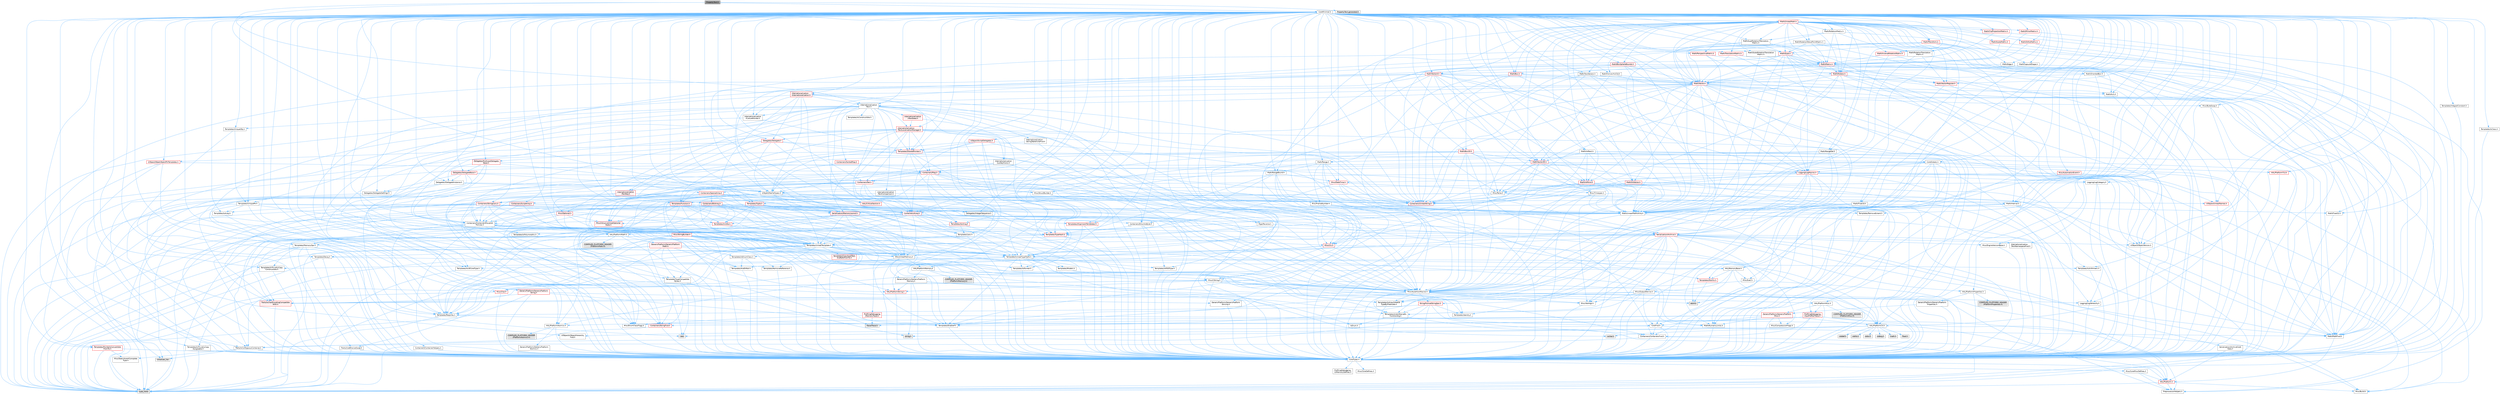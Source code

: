 digraph "PropertyText.h"
{
 // INTERACTIVE_SVG=YES
 // LATEX_PDF_SIZE
  bgcolor="transparent";
  edge [fontname=Helvetica,fontsize=10,labelfontname=Helvetica,labelfontsize=10];
  node [fontname=Helvetica,fontsize=10,shape=box,height=0.2,width=0.4];
  Node1 [id="Node000001",label="PropertyText.h",height=0.2,width=0.4,color="gray40", fillcolor="grey60", style="filled", fontcolor="black",tooltip=" "];
  Node1 -> Node2 [id="edge1_Node000001_Node000002",color="steelblue1",style="solid",tooltip=" "];
  Node2 [id="Node000002",label="CoreMinimal.h",height=0.2,width=0.4,color="grey40", fillcolor="white", style="filled",URL="$d7/d67/CoreMinimal_8h.html",tooltip=" "];
  Node2 -> Node3 [id="edge2_Node000002_Node000003",color="steelblue1",style="solid",tooltip=" "];
  Node3 [id="Node000003",label="CoreTypes.h",height=0.2,width=0.4,color="grey40", fillcolor="white", style="filled",URL="$dc/dec/CoreTypes_8h.html",tooltip=" "];
  Node3 -> Node4 [id="edge3_Node000003_Node000004",color="steelblue1",style="solid",tooltip=" "];
  Node4 [id="Node000004",label="HAL/Platform.h",height=0.2,width=0.4,color="red", fillcolor="#FFF0F0", style="filled",URL="$d9/dd0/Platform_8h.html",tooltip=" "];
  Node4 -> Node5 [id="edge4_Node000004_Node000005",color="steelblue1",style="solid",tooltip=" "];
  Node5 [id="Node000005",label="Misc/Build.h",height=0.2,width=0.4,color="grey40", fillcolor="white", style="filled",URL="$d3/dbb/Build_8h.html",tooltip=" "];
  Node4 -> Node7 [id="edge5_Node000004_Node000007",color="steelblue1",style="solid",tooltip=" "];
  Node7 [id="Node000007",label="type_traits",height=0.2,width=0.4,color="grey60", fillcolor="#E0E0E0", style="filled",tooltip=" "];
  Node4 -> Node8 [id="edge6_Node000004_Node000008",color="steelblue1",style="solid",tooltip=" "];
  Node8 [id="Node000008",label="PreprocessorHelpers.h",height=0.2,width=0.4,color="grey40", fillcolor="white", style="filled",URL="$db/ddb/PreprocessorHelpers_8h.html",tooltip=" "];
  Node3 -> Node14 [id="edge7_Node000003_Node000014",color="steelblue1",style="solid",tooltip=" "];
  Node14 [id="Node000014",label="ProfilingDebugging\l/UMemoryDefines.h",height=0.2,width=0.4,color="grey40", fillcolor="white", style="filled",URL="$d2/da2/UMemoryDefines_8h.html",tooltip=" "];
  Node3 -> Node15 [id="edge8_Node000003_Node000015",color="steelblue1",style="solid",tooltip=" "];
  Node15 [id="Node000015",label="Misc/CoreMiscDefines.h",height=0.2,width=0.4,color="grey40", fillcolor="white", style="filled",URL="$da/d38/CoreMiscDefines_8h.html",tooltip=" "];
  Node15 -> Node4 [id="edge9_Node000015_Node000004",color="steelblue1",style="solid",tooltip=" "];
  Node15 -> Node8 [id="edge10_Node000015_Node000008",color="steelblue1",style="solid",tooltip=" "];
  Node3 -> Node16 [id="edge11_Node000003_Node000016",color="steelblue1",style="solid",tooltip=" "];
  Node16 [id="Node000016",label="Misc/CoreDefines.h",height=0.2,width=0.4,color="grey40", fillcolor="white", style="filled",URL="$d3/dd2/CoreDefines_8h.html",tooltip=" "];
  Node2 -> Node17 [id="edge12_Node000002_Node000017",color="steelblue1",style="solid",tooltip=" "];
  Node17 [id="Node000017",label="CoreFwd.h",height=0.2,width=0.4,color="grey40", fillcolor="white", style="filled",URL="$d1/d1e/CoreFwd_8h.html",tooltip=" "];
  Node17 -> Node3 [id="edge13_Node000017_Node000003",color="steelblue1",style="solid",tooltip=" "];
  Node17 -> Node18 [id="edge14_Node000017_Node000018",color="steelblue1",style="solid",tooltip=" "];
  Node18 [id="Node000018",label="Containers/ContainersFwd.h",height=0.2,width=0.4,color="grey40", fillcolor="white", style="filled",URL="$d4/d0a/ContainersFwd_8h.html",tooltip=" "];
  Node18 -> Node4 [id="edge15_Node000018_Node000004",color="steelblue1",style="solid",tooltip=" "];
  Node18 -> Node3 [id="edge16_Node000018_Node000003",color="steelblue1",style="solid",tooltip=" "];
  Node18 -> Node19 [id="edge17_Node000018_Node000019",color="steelblue1",style="solid",tooltip=" "];
  Node19 [id="Node000019",label="Traits/IsContiguousContainer.h",height=0.2,width=0.4,color="grey40", fillcolor="white", style="filled",URL="$d5/d3c/IsContiguousContainer_8h.html",tooltip=" "];
  Node19 -> Node3 [id="edge18_Node000019_Node000003",color="steelblue1",style="solid",tooltip=" "];
  Node19 -> Node20 [id="edge19_Node000019_Node000020",color="steelblue1",style="solid",tooltip=" "];
  Node20 [id="Node000020",label="Misc/StaticAssertComplete\lType.h",height=0.2,width=0.4,color="grey40", fillcolor="white", style="filled",URL="$d5/d4e/StaticAssertCompleteType_8h.html",tooltip=" "];
  Node19 -> Node21 [id="edge20_Node000019_Node000021",color="steelblue1",style="solid",tooltip=" "];
  Node21 [id="Node000021",label="initializer_list",height=0.2,width=0.4,color="grey60", fillcolor="#E0E0E0", style="filled",tooltip=" "];
  Node17 -> Node22 [id="edge21_Node000017_Node000022",color="steelblue1",style="solid",tooltip=" "];
  Node22 [id="Node000022",label="Math/MathFwd.h",height=0.2,width=0.4,color="grey40", fillcolor="white", style="filled",URL="$d2/d10/MathFwd_8h.html",tooltip=" "];
  Node22 -> Node4 [id="edge22_Node000022_Node000004",color="steelblue1",style="solid",tooltip=" "];
  Node17 -> Node23 [id="edge23_Node000017_Node000023",color="steelblue1",style="solid",tooltip=" "];
  Node23 [id="Node000023",label="UObject/UObjectHierarchy\lFwd.h",height=0.2,width=0.4,color="grey40", fillcolor="white", style="filled",URL="$d3/d13/UObjectHierarchyFwd_8h.html",tooltip=" "];
  Node2 -> Node23 [id="edge24_Node000002_Node000023",color="steelblue1",style="solid",tooltip=" "];
  Node2 -> Node18 [id="edge25_Node000002_Node000018",color="steelblue1",style="solid",tooltip=" "];
  Node2 -> Node24 [id="edge26_Node000002_Node000024",color="steelblue1",style="solid",tooltip=" "];
  Node24 [id="Node000024",label="Misc/VarArgs.h",height=0.2,width=0.4,color="grey40", fillcolor="white", style="filled",URL="$d5/d6f/VarArgs_8h.html",tooltip=" "];
  Node24 -> Node3 [id="edge27_Node000024_Node000003",color="steelblue1",style="solid",tooltip=" "];
  Node2 -> Node25 [id="edge28_Node000002_Node000025",color="steelblue1",style="solid",tooltip=" "];
  Node25 [id="Node000025",label="Logging/LogVerbosity.h",height=0.2,width=0.4,color="grey40", fillcolor="white", style="filled",URL="$d2/d8f/LogVerbosity_8h.html",tooltip=" "];
  Node25 -> Node3 [id="edge29_Node000025_Node000003",color="steelblue1",style="solid",tooltip=" "];
  Node2 -> Node26 [id="edge30_Node000002_Node000026",color="steelblue1",style="solid",tooltip=" "];
  Node26 [id="Node000026",label="Misc/OutputDevice.h",height=0.2,width=0.4,color="grey40", fillcolor="white", style="filled",URL="$d7/d32/OutputDevice_8h.html",tooltip=" "];
  Node26 -> Node17 [id="edge31_Node000026_Node000017",color="steelblue1",style="solid",tooltip=" "];
  Node26 -> Node3 [id="edge32_Node000026_Node000003",color="steelblue1",style="solid",tooltip=" "];
  Node26 -> Node25 [id="edge33_Node000026_Node000025",color="steelblue1",style="solid",tooltip=" "];
  Node26 -> Node24 [id="edge34_Node000026_Node000024",color="steelblue1",style="solid",tooltip=" "];
  Node26 -> Node27 [id="edge35_Node000026_Node000027",color="steelblue1",style="solid",tooltip=" "];
  Node27 [id="Node000027",label="Templates/IsArrayOrRefOf\lTypeByPredicate.h",height=0.2,width=0.4,color="grey40", fillcolor="white", style="filled",URL="$d6/da1/IsArrayOrRefOfTypeByPredicate_8h.html",tooltip=" "];
  Node27 -> Node3 [id="edge36_Node000027_Node000003",color="steelblue1",style="solid",tooltip=" "];
  Node26 -> Node28 [id="edge37_Node000026_Node000028",color="steelblue1",style="solid",tooltip=" "];
  Node28 [id="Node000028",label="Templates/IsValidVariadic\lFunctionArg.h",height=0.2,width=0.4,color="grey40", fillcolor="white", style="filled",URL="$d0/dc8/IsValidVariadicFunctionArg_8h.html",tooltip=" "];
  Node28 -> Node3 [id="edge38_Node000028_Node000003",color="steelblue1",style="solid",tooltip=" "];
  Node28 -> Node29 [id="edge39_Node000028_Node000029",color="steelblue1",style="solid",tooltip=" "];
  Node29 [id="Node000029",label="IsEnum.h",height=0.2,width=0.4,color="grey40", fillcolor="white", style="filled",URL="$d4/de5/IsEnum_8h.html",tooltip=" "];
  Node28 -> Node7 [id="edge40_Node000028_Node000007",color="steelblue1",style="solid",tooltip=" "];
  Node26 -> Node30 [id="edge41_Node000026_Node000030",color="steelblue1",style="solid",tooltip=" "];
  Node30 [id="Node000030",label="Traits/IsCharEncodingCompatible\lWith.h",height=0.2,width=0.4,color="red", fillcolor="#FFF0F0", style="filled",URL="$df/dd1/IsCharEncodingCompatibleWith_8h.html",tooltip=" "];
  Node30 -> Node7 [id="edge42_Node000030_Node000007",color="steelblue1",style="solid",tooltip=" "];
  Node2 -> Node32 [id="edge43_Node000002_Node000032",color="steelblue1",style="solid",tooltip=" "];
  Node32 [id="Node000032",label="HAL/PlatformCrt.h",height=0.2,width=0.4,color="grey40", fillcolor="white", style="filled",URL="$d8/d75/PlatformCrt_8h.html",tooltip=" "];
  Node32 -> Node33 [id="edge44_Node000032_Node000033",color="steelblue1",style="solid",tooltip=" "];
  Node33 [id="Node000033",label="new",height=0.2,width=0.4,color="grey60", fillcolor="#E0E0E0", style="filled",tooltip=" "];
  Node32 -> Node34 [id="edge45_Node000032_Node000034",color="steelblue1",style="solid",tooltip=" "];
  Node34 [id="Node000034",label="wchar.h",height=0.2,width=0.4,color="grey60", fillcolor="#E0E0E0", style="filled",tooltip=" "];
  Node32 -> Node35 [id="edge46_Node000032_Node000035",color="steelblue1",style="solid",tooltip=" "];
  Node35 [id="Node000035",label="stddef.h",height=0.2,width=0.4,color="grey60", fillcolor="#E0E0E0", style="filled",tooltip=" "];
  Node32 -> Node36 [id="edge47_Node000032_Node000036",color="steelblue1",style="solid",tooltip=" "];
  Node36 [id="Node000036",label="stdlib.h",height=0.2,width=0.4,color="grey60", fillcolor="#E0E0E0", style="filled",tooltip=" "];
  Node32 -> Node37 [id="edge48_Node000032_Node000037",color="steelblue1",style="solid",tooltip=" "];
  Node37 [id="Node000037",label="stdio.h",height=0.2,width=0.4,color="grey60", fillcolor="#E0E0E0", style="filled",tooltip=" "];
  Node32 -> Node38 [id="edge49_Node000032_Node000038",color="steelblue1",style="solid",tooltip=" "];
  Node38 [id="Node000038",label="stdarg.h",height=0.2,width=0.4,color="grey60", fillcolor="#E0E0E0", style="filled",tooltip=" "];
  Node32 -> Node39 [id="edge50_Node000032_Node000039",color="steelblue1",style="solid",tooltip=" "];
  Node39 [id="Node000039",label="math.h",height=0.2,width=0.4,color="grey60", fillcolor="#E0E0E0", style="filled",tooltip=" "];
  Node32 -> Node40 [id="edge51_Node000032_Node000040",color="steelblue1",style="solid",tooltip=" "];
  Node40 [id="Node000040",label="float.h",height=0.2,width=0.4,color="grey60", fillcolor="#E0E0E0", style="filled",tooltip=" "];
  Node32 -> Node41 [id="edge52_Node000032_Node000041",color="steelblue1",style="solid",tooltip=" "];
  Node41 [id="Node000041",label="string.h",height=0.2,width=0.4,color="grey60", fillcolor="#E0E0E0", style="filled",tooltip=" "];
  Node2 -> Node42 [id="edge53_Node000002_Node000042",color="steelblue1",style="solid",tooltip=" "];
  Node42 [id="Node000042",label="HAL/PlatformMisc.h",height=0.2,width=0.4,color="grey40", fillcolor="white", style="filled",URL="$d0/df5/PlatformMisc_8h.html",tooltip=" "];
  Node42 -> Node3 [id="edge54_Node000042_Node000003",color="steelblue1",style="solid",tooltip=" "];
  Node42 -> Node43 [id="edge55_Node000042_Node000043",color="steelblue1",style="solid",tooltip=" "];
  Node43 [id="Node000043",label="GenericPlatform/GenericPlatform\lMisc.h",height=0.2,width=0.4,color="red", fillcolor="#FFF0F0", style="filled",URL="$db/d9a/GenericPlatformMisc_8h.html",tooltip=" "];
  Node43 -> Node44 [id="edge56_Node000043_Node000044",color="steelblue1",style="solid",tooltip=" "];
  Node44 [id="Node000044",label="Containers/StringFwd.h",height=0.2,width=0.4,color="red", fillcolor="#FFF0F0", style="filled",URL="$df/d37/StringFwd_8h.html",tooltip=" "];
  Node44 -> Node3 [id="edge57_Node000044_Node000003",color="steelblue1",style="solid",tooltip=" "];
  Node44 -> Node19 [id="edge58_Node000044_Node000019",color="steelblue1",style="solid",tooltip=" "];
  Node43 -> Node17 [id="edge59_Node000043_Node000017",color="steelblue1",style="solid",tooltip=" "];
  Node43 -> Node3 [id="edge60_Node000043_Node000003",color="steelblue1",style="solid",tooltip=" "];
  Node43 -> Node32 [id="edge61_Node000043_Node000032",color="steelblue1",style="solid",tooltip=" "];
  Node43 -> Node47 [id="edge62_Node000043_Node000047",color="steelblue1",style="solid",tooltip=" "];
  Node47 [id="Node000047",label="Math/NumericLimits.h",height=0.2,width=0.4,color="grey40", fillcolor="white", style="filled",URL="$df/d1b/NumericLimits_8h.html",tooltip=" "];
  Node47 -> Node3 [id="edge63_Node000047_Node000003",color="steelblue1",style="solid",tooltip=" "];
  Node43 -> Node48 [id="edge64_Node000043_Node000048",color="steelblue1",style="solid",tooltip=" "];
  Node48 [id="Node000048",label="Misc/CompressionFlags.h",height=0.2,width=0.4,color="grey40", fillcolor="white", style="filled",URL="$d9/d76/CompressionFlags_8h.html",tooltip=" "];
  Node43 -> Node49 [id="edge65_Node000043_Node000049",color="steelblue1",style="solid",tooltip=" "];
  Node49 [id="Node000049",label="Misc/EnumClassFlags.h",height=0.2,width=0.4,color="grey40", fillcolor="white", style="filled",URL="$d8/de7/EnumClassFlags_8h.html",tooltip=" "];
  Node42 -> Node52 [id="edge66_Node000042_Node000052",color="steelblue1",style="solid",tooltip=" "];
  Node52 [id="Node000052",label="COMPILED_PLATFORM_HEADER\l(PlatformMisc.h)",height=0.2,width=0.4,color="grey60", fillcolor="#E0E0E0", style="filled",tooltip=" "];
  Node42 -> Node53 [id="edge67_Node000042_Node000053",color="steelblue1",style="solid",tooltip=" "];
  Node53 [id="Node000053",label="ProfilingDebugging\l/CpuProfilerTrace.h",height=0.2,width=0.4,color="red", fillcolor="#FFF0F0", style="filled",URL="$da/dcb/CpuProfilerTrace_8h.html",tooltip=" "];
  Node53 -> Node3 [id="edge68_Node000053_Node000003",color="steelblue1",style="solid",tooltip=" "];
  Node53 -> Node18 [id="edge69_Node000053_Node000018",color="steelblue1",style="solid",tooltip=" "];
  Node53 -> Node54 [id="edge70_Node000053_Node000054",color="steelblue1",style="solid",tooltip=" "];
  Node54 [id="Node000054",label="HAL/PlatformAtomics.h",height=0.2,width=0.4,color="grey40", fillcolor="white", style="filled",URL="$d3/d36/PlatformAtomics_8h.html",tooltip=" "];
  Node54 -> Node3 [id="edge71_Node000054_Node000003",color="steelblue1",style="solid",tooltip=" "];
  Node54 -> Node55 [id="edge72_Node000054_Node000055",color="steelblue1",style="solid",tooltip=" "];
  Node55 [id="Node000055",label="GenericPlatform/GenericPlatform\lAtomics.h",height=0.2,width=0.4,color="grey40", fillcolor="white", style="filled",URL="$da/d72/GenericPlatformAtomics_8h.html",tooltip=" "];
  Node55 -> Node3 [id="edge73_Node000055_Node000003",color="steelblue1",style="solid",tooltip=" "];
  Node54 -> Node56 [id="edge74_Node000054_Node000056",color="steelblue1",style="solid",tooltip=" "];
  Node56 [id="Node000056",label="COMPILED_PLATFORM_HEADER\l(PlatformAtomics.h)",height=0.2,width=0.4,color="grey60", fillcolor="#E0E0E0", style="filled",tooltip=" "];
  Node53 -> Node8 [id="edge75_Node000053_Node000008",color="steelblue1",style="solid",tooltip=" "];
  Node53 -> Node5 [id="edge76_Node000053_Node000005",color="steelblue1",style="solid",tooltip=" "];
  Node53 -> Node60 [id="edge77_Node000053_Node000060",color="steelblue1",style="solid",tooltip=" "];
  Node60 [id="Node000060",label="Trace/Trace.h",height=0.2,width=0.4,color="grey60", fillcolor="#E0E0E0", style="filled",tooltip=" "];
  Node2 -> Node61 [id="edge78_Node000002_Node000061",color="steelblue1",style="solid",tooltip=" "];
  Node61 [id="Node000061",label="Misc/AssertionMacros.h",height=0.2,width=0.4,color="grey40", fillcolor="white", style="filled",URL="$d0/dfa/AssertionMacros_8h.html",tooltip=" "];
  Node61 -> Node3 [id="edge79_Node000061_Node000003",color="steelblue1",style="solid",tooltip=" "];
  Node61 -> Node4 [id="edge80_Node000061_Node000004",color="steelblue1",style="solid",tooltip=" "];
  Node61 -> Node42 [id="edge81_Node000061_Node000042",color="steelblue1",style="solid",tooltip=" "];
  Node61 -> Node8 [id="edge82_Node000061_Node000008",color="steelblue1",style="solid",tooltip=" "];
  Node61 -> Node62 [id="edge83_Node000061_Node000062",color="steelblue1",style="solid",tooltip=" "];
  Node62 [id="Node000062",label="Templates/EnableIf.h",height=0.2,width=0.4,color="grey40", fillcolor="white", style="filled",URL="$d7/d60/EnableIf_8h.html",tooltip=" "];
  Node62 -> Node3 [id="edge84_Node000062_Node000003",color="steelblue1",style="solid",tooltip=" "];
  Node61 -> Node27 [id="edge85_Node000061_Node000027",color="steelblue1",style="solid",tooltip=" "];
  Node61 -> Node28 [id="edge86_Node000061_Node000028",color="steelblue1",style="solid",tooltip=" "];
  Node61 -> Node30 [id="edge87_Node000061_Node000030",color="steelblue1",style="solid",tooltip=" "];
  Node61 -> Node24 [id="edge88_Node000061_Node000024",color="steelblue1",style="solid",tooltip=" "];
  Node61 -> Node63 [id="edge89_Node000061_Node000063",color="steelblue1",style="solid",tooltip=" "];
  Node63 [id="Node000063",label="String/FormatStringSan.h",height=0.2,width=0.4,color="red", fillcolor="#FFF0F0", style="filled",URL="$d3/d8b/FormatStringSan_8h.html",tooltip=" "];
  Node63 -> Node7 [id="edge90_Node000063_Node000007",color="steelblue1",style="solid",tooltip=" "];
  Node63 -> Node3 [id="edge91_Node000063_Node000003",color="steelblue1",style="solid",tooltip=" "];
  Node63 -> Node64 [id="edge92_Node000063_Node000064",color="steelblue1",style="solid",tooltip=" "];
  Node64 [id="Node000064",label="Templates/Requires.h",height=0.2,width=0.4,color="grey40", fillcolor="white", style="filled",URL="$dc/d96/Requires_8h.html",tooltip=" "];
  Node64 -> Node62 [id="edge93_Node000064_Node000062",color="steelblue1",style="solid",tooltip=" "];
  Node64 -> Node7 [id="edge94_Node000064_Node000007",color="steelblue1",style="solid",tooltip=" "];
  Node63 -> Node65 [id="edge95_Node000063_Node000065",color="steelblue1",style="solid",tooltip=" "];
  Node65 [id="Node000065",label="Templates/Identity.h",height=0.2,width=0.4,color="grey40", fillcolor="white", style="filled",URL="$d0/dd5/Identity_8h.html",tooltip=" "];
  Node63 -> Node28 [id="edge96_Node000063_Node000028",color="steelblue1",style="solid",tooltip=" "];
  Node63 -> Node18 [id="edge97_Node000063_Node000018",color="steelblue1",style="solid",tooltip=" "];
  Node61 -> Node69 [id="edge98_Node000061_Node000069",color="steelblue1",style="solid",tooltip=" "];
  Node69 [id="Node000069",label="atomic",height=0.2,width=0.4,color="grey60", fillcolor="#E0E0E0", style="filled",tooltip=" "];
  Node2 -> Node70 [id="edge99_Node000002_Node000070",color="steelblue1",style="solid",tooltip=" "];
  Node70 [id="Node000070",label="Templates/IsPointer.h",height=0.2,width=0.4,color="grey40", fillcolor="white", style="filled",URL="$d7/d05/IsPointer_8h.html",tooltip=" "];
  Node70 -> Node3 [id="edge100_Node000070_Node000003",color="steelblue1",style="solid",tooltip=" "];
  Node2 -> Node71 [id="edge101_Node000002_Node000071",color="steelblue1",style="solid",tooltip=" "];
  Node71 [id="Node000071",label="HAL/PlatformMemory.h",height=0.2,width=0.4,color="grey40", fillcolor="white", style="filled",URL="$de/d68/PlatformMemory_8h.html",tooltip=" "];
  Node71 -> Node3 [id="edge102_Node000071_Node000003",color="steelblue1",style="solid",tooltip=" "];
  Node71 -> Node72 [id="edge103_Node000071_Node000072",color="steelblue1",style="solid",tooltip=" "];
  Node72 [id="Node000072",label="GenericPlatform/GenericPlatform\lMemory.h",height=0.2,width=0.4,color="grey40", fillcolor="white", style="filled",URL="$dd/d22/GenericPlatformMemory_8h.html",tooltip=" "];
  Node72 -> Node17 [id="edge104_Node000072_Node000017",color="steelblue1",style="solid",tooltip=" "];
  Node72 -> Node3 [id="edge105_Node000072_Node000003",color="steelblue1",style="solid",tooltip=" "];
  Node72 -> Node73 [id="edge106_Node000072_Node000073",color="steelblue1",style="solid",tooltip=" "];
  Node73 [id="Node000073",label="HAL/PlatformString.h",height=0.2,width=0.4,color="red", fillcolor="#FFF0F0", style="filled",URL="$db/db5/PlatformString_8h.html",tooltip=" "];
  Node73 -> Node3 [id="edge107_Node000073_Node000003",color="steelblue1",style="solid",tooltip=" "];
  Node72 -> Node41 [id="edge108_Node000072_Node000041",color="steelblue1",style="solid",tooltip=" "];
  Node72 -> Node34 [id="edge109_Node000072_Node000034",color="steelblue1",style="solid",tooltip=" "];
  Node71 -> Node75 [id="edge110_Node000071_Node000075",color="steelblue1",style="solid",tooltip=" "];
  Node75 [id="Node000075",label="COMPILED_PLATFORM_HEADER\l(PlatformMemory.h)",height=0.2,width=0.4,color="grey60", fillcolor="#E0E0E0", style="filled",tooltip=" "];
  Node2 -> Node54 [id="edge111_Node000002_Node000054",color="steelblue1",style="solid",tooltip=" "];
  Node2 -> Node76 [id="edge112_Node000002_Node000076",color="steelblue1",style="solid",tooltip=" "];
  Node76 [id="Node000076",label="Misc/Exec.h",height=0.2,width=0.4,color="grey40", fillcolor="white", style="filled",URL="$de/ddb/Exec_8h.html",tooltip=" "];
  Node76 -> Node3 [id="edge113_Node000076_Node000003",color="steelblue1",style="solid",tooltip=" "];
  Node76 -> Node61 [id="edge114_Node000076_Node000061",color="steelblue1",style="solid",tooltip=" "];
  Node2 -> Node77 [id="edge115_Node000002_Node000077",color="steelblue1",style="solid",tooltip=" "];
  Node77 [id="Node000077",label="HAL/MemoryBase.h",height=0.2,width=0.4,color="grey40", fillcolor="white", style="filled",URL="$d6/d9f/MemoryBase_8h.html",tooltip=" "];
  Node77 -> Node3 [id="edge116_Node000077_Node000003",color="steelblue1",style="solid",tooltip=" "];
  Node77 -> Node54 [id="edge117_Node000077_Node000054",color="steelblue1",style="solid",tooltip=" "];
  Node77 -> Node32 [id="edge118_Node000077_Node000032",color="steelblue1",style="solid",tooltip=" "];
  Node77 -> Node76 [id="edge119_Node000077_Node000076",color="steelblue1",style="solid",tooltip=" "];
  Node77 -> Node26 [id="edge120_Node000077_Node000026",color="steelblue1",style="solid",tooltip=" "];
  Node77 -> Node78 [id="edge121_Node000077_Node000078",color="steelblue1",style="solid",tooltip=" "];
  Node78 [id="Node000078",label="Templates/Atomic.h",height=0.2,width=0.4,color="red", fillcolor="#FFF0F0", style="filled",URL="$d3/d91/Atomic_8h.html",tooltip=" "];
  Node78 -> Node69 [id="edge122_Node000078_Node000069",color="steelblue1",style="solid",tooltip=" "];
  Node2 -> Node87 [id="edge123_Node000002_Node000087",color="steelblue1",style="solid",tooltip=" "];
  Node87 [id="Node000087",label="HAL/UnrealMemory.h",height=0.2,width=0.4,color="grey40", fillcolor="white", style="filled",URL="$d9/d96/UnrealMemory_8h.html",tooltip=" "];
  Node87 -> Node3 [id="edge124_Node000087_Node000003",color="steelblue1",style="solid",tooltip=" "];
  Node87 -> Node72 [id="edge125_Node000087_Node000072",color="steelblue1",style="solid",tooltip=" "];
  Node87 -> Node77 [id="edge126_Node000087_Node000077",color="steelblue1",style="solid",tooltip=" "];
  Node87 -> Node71 [id="edge127_Node000087_Node000071",color="steelblue1",style="solid",tooltip=" "];
  Node87 -> Node88 [id="edge128_Node000087_Node000088",color="steelblue1",style="solid",tooltip=" "];
  Node88 [id="Node000088",label="ProfilingDebugging\l/MemoryTrace.h",height=0.2,width=0.4,color="red", fillcolor="#FFF0F0", style="filled",URL="$da/dd7/MemoryTrace_8h.html",tooltip=" "];
  Node88 -> Node4 [id="edge129_Node000088_Node000004",color="steelblue1",style="solid",tooltip=" "];
  Node88 -> Node49 [id="edge130_Node000088_Node000049",color="steelblue1",style="solid",tooltip=" "];
  Node88 -> Node60 [id="edge131_Node000088_Node000060",color="steelblue1",style="solid",tooltip=" "];
  Node87 -> Node70 [id="edge132_Node000087_Node000070",color="steelblue1",style="solid",tooltip=" "];
  Node2 -> Node89 [id="edge133_Node000002_Node000089",color="steelblue1",style="solid",tooltip=" "];
  Node89 [id="Node000089",label="Templates/IsArithmetic.h",height=0.2,width=0.4,color="grey40", fillcolor="white", style="filled",URL="$d2/d5d/IsArithmetic_8h.html",tooltip=" "];
  Node89 -> Node3 [id="edge134_Node000089_Node000003",color="steelblue1",style="solid",tooltip=" "];
  Node2 -> Node83 [id="edge135_Node000002_Node000083",color="steelblue1",style="solid",tooltip=" "];
  Node83 [id="Node000083",label="Templates/AndOrNot.h",height=0.2,width=0.4,color="grey40", fillcolor="white", style="filled",URL="$db/d0a/AndOrNot_8h.html",tooltip=" "];
  Node83 -> Node3 [id="edge136_Node000083_Node000003",color="steelblue1",style="solid",tooltip=" "];
  Node2 -> Node90 [id="edge137_Node000002_Node000090",color="steelblue1",style="solid",tooltip=" "];
  Node90 [id="Node000090",label="Templates/IsPODType.h",height=0.2,width=0.4,color="grey40", fillcolor="white", style="filled",URL="$d7/db1/IsPODType_8h.html",tooltip=" "];
  Node90 -> Node3 [id="edge138_Node000090_Node000003",color="steelblue1",style="solid",tooltip=" "];
  Node2 -> Node91 [id="edge139_Node000002_Node000091",color="steelblue1",style="solid",tooltip=" "];
  Node91 [id="Node000091",label="Templates/IsUECoreType.h",height=0.2,width=0.4,color="grey40", fillcolor="white", style="filled",URL="$d1/db8/IsUECoreType_8h.html",tooltip=" "];
  Node91 -> Node3 [id="edge140_Node000091_Node000003",color="steelblue1",style="solid",tooltip=" "];
  Node91 -> Node7 [id="edge141_Node000091_Node000007",color="steelblue1",style="solid",tooltip=" "];
  Node2 -> Node84 [id="edge142_Node000002_Node000084",color="steelblue1",style="solid",tooltip=" "];
  Node84 [id="Node000084",label="Templates/IsTriviallyCopy\lConstructible.h",height=0.2,width=0.4,color="grey40", fillcolor="white", style="filled",URL="$d3/d78/IsTriviallyCopyConstructible_8h.html",tooltip=" "];
  Node84 -> Node3 [id="edge143_Node000084_Node000003",color="steelblue1",style="solid",tooltip=" "];
  Node84 -> Node7 [id="edge144_Node000084_Node000007",color="steelblue1",style="solid",tooltip=" "];
  Node2 -> Node92 [id="edge145_Node000002_Node000092",color="steelblue1",style="solid",tooltip=" "];
  Node92 [id="Node000092",label="Templates/UnrealTypeTraits.h",height=0.2,width=0.4,color="grey40", fillcolor="white", style="filled",URL="$d2/d2d/UnrealTypeTraits_8h.html",tooltip=" "];
  Node92 -> Node3 [id="edge146_Node000092_Node000003",color="steelblue1",style="solid",tooltip=" "];
  Node92 -> Node70 [id="edge147_Node000092_Node000070",color="steelblue1",style="solid",tooltip=" "];
  Node92 -> Node61 [id="edge148_Node000092_Node000061",color="steelblue1",style="solid",tooltip=" "];
  Node92 -> Node83 [id="edge149_Node000092_Node000083",color="steelblue1",style="solid",tooltip=" "];
  Node92 -> Node62 [id="edge150_Node000092_Node000062",color="steelblue1",style="solid",tooltip=" "];
  Node92 -> Node89 [id="edge151_Node000092_Node000089",color="steelblue1",style="solid",tooltip=" "];
  Node92 -> Node29 [id="edge152_Node000092_Node000029",color="steelblue1",style="solid",tooltip=" "];
  Node92 -> Node93 [id="edge153_Node000092_Node000093",color="steelblue1",style="solid",tooltip=" "];
  Node93 [id="Node000093",label="Templates/Models.h",height=0.2,width=0.4,color="grey40", fillcolor="white", style="filled",URL="$d3/d0c/Models_8h.html",tooltip=" "];
  Node93 -> Node65 [id="edge154_Node000093_Node000065",color="steelblue1",style="solid",tooltip=" "];
  Node92 -> Node90 [id="edge155_Node000092_Node000090",color="steelblue1",style="solid",tooltip=" "];
  Node92 -> Node91 [id="edge156_Node000092_Node000091",color="steelblue1",style="solid",tooltip=" "];
  Node92 -> Node84 [id="edge157_Node000092_Node000084",color="steelblue1",style="solid",tooltip=" "];
  Node2 -> Node62 [id="edge158_Node000002_Node000062",color="steelblue1",style="solid",tooltip=" "];
  Node2 -> Node94 [id="edge159_Node000002_Node000094",color="steelblue1",style="solid",tooltip=" "];
  Node94 [id="Node000094",label="Templates/RemoveReference.h",height=0.2,width=0.4,color="grey40", fillcolor="white", style="filled",URL="$da/dbe/RemoveReference_8h.html",tooltip=" "];
  Node94 -> Node3 [id="edge160_Node000094_Node000003",color="steelblue1",style="solid",tooltip=" "];
  Node2 -> Node95 [id="edge161_Node000002_Node000095",color="steelblue1",style="solid",tooltip=" "];
  Node95 [id="Node000095",label="Templates/IntegralConstant.h",height=0.2,width=0.4,color="grey40", fillcolor="white", style="filled",URL="$db/d1b/IntegralConstant_8h.html",tooltip=" "];
  Node95 -> Node3 [id="edge162_Node000095_Node000003",color="steelblue1",style="solid",tooltip=" "];
  Node2 -> Node96 [id="edge163_Node000002_Node000096",color="steelblue1",style="solid",tooltip=" "];
  Node96 [id="Node000096",label="Templates/IsClass.h",height=0.2,width=0.4,color="grey40", fillcolor="white", style="filled",URL="$db/dcb/IsClass_8h.html",tooltip=" "];
  Node96 -> Node3 [id="edge164_Node000096_Node000003",color="steelblue1",style="solid",tooltip=" "];
  Node2 -> Node97 [id="edge165_Node000002_Node000097",color="steelblue1",style="solid",tooltip=" "];
  Node97 [id="Node000097",label="Templates/TypeCompatible\lBytes.h",height=0.2,width=0.4,color="grey40", fillcolor="white", style="filled",URL="$df/d0a/TypeCompatibleBytes_8h.html",tooltip=" "];
  Node97 -> Node3 [id="edge166_Node000097_Node000003",color="steelblue1",style="solid",tooltip=" "];
  Node97 -> Node41 [id="edge167_Node000097_Node000041",color="steelblue1",style="solid",tooltip=" "];
  Node97 -> Node33 [id="edge168_Node000097_Node000033",color="steelblue1",style="solid",tooltip=" "];
  Node97 -> Node7 [id="edge169_Node000097_Node000007",color="steelblue1",style="solid",tooltip=" "];
  Node2 -> Node19 [id="edge170_Node000002_Node000019",color="steelblue1",style="solid",tooltip=" "];
  Node2 -> Node98 [id="edge171_Node000002_Node000098",color="steelblue1",style="solid",tooltip=" "];
  Node98 [id="Node000098",label="Templates/UnrealTemplate.h",height=0.2,width=0.4,color="grey40", fillcolor="white", style="filled",URL="$d4/d24/UnrealTemplate_8h.html",tooltip=" "];
  Node98 -> Node3 [id="edge172_Node000098_Node000003",color="steelblue1",style="solid",tooltip=" "];
  Node98 -> Node70 [id="edge173_Node000098_Node000070",color="steelblue1",style="solid",tooltip=" "];
  Node98 -> Node87 [id="edge174_Node000098_Node000087",color="steelblue1",style="solid",tooltip=" "];
  Node98 -> Node99 [id="edge175_Node000098_Node000099",color="steelblue1",style="solid",tooltip=" "];
  Node99 [id="Node000099",label="Templates/CopyQualifiers\lAndRefsFromTo.h",height=0.2,width=0.4,color="red", fillcolor="#FFF0F0", style="filled",URL="$d3/db3/CopyQualifiersAndRefsFromTo_8h.html",tooltip=" "];
  Node98 -> Node92 [id="edge176_Node000098_Node000092",color="steelblue1",style="solid",tooltip=" "];
  Node98 -> Node94 [id="edge177_Node000098_Node000094",color="steelblue1",style="solid",tooltip=" "];
  Node98 -> Node64 [id="edge178_Node000098_Node000064",color="steelblue1",style="solid",tooltip=" "];
  Node98 -> Node97 [id="edge179_Node000098_Node000097",color="steelblue1",style="solid",tooltip=" "];
  Node98 -> Node65 [id="edge180_Node000098_Node000065",color="steelblue1",style="solid",tooltip=" "];
  Node98 -> Node19 [id="edge181_Node000098_Node000019",color="steelblue1",style="solid",tooltip=" "];
  Node98 -> Node101 [id="edge182_Node000098_Node000101",color="steelblue1",style="solid",tooltip=" "];
  Node101 [id="Node000101",label="Traits/UseBitwiseSwap.h",height=0.2,width=0.4,color="grey40", fillcolor="white", style="filled",URL="$db/df3/UseBitwiseSwap_8h.html",tooltip=" "];
  Node101 -> Node3 [id="edge183_Node000101_Node000003",color="steelblue1",style="solid",tooltip=" "];
  Node101 -> Node7 [id="edge184_Node000101_Node000007",color="steelblue1",style="solid",tooltip=" "];
  Node98 -> Node7 [id="edge185_Node000098_Node000007",color="steelblue1",style="solid",tooltip=" "];
  Node2 -> Node47 [id="edge186_Node000002_Node000047",color="steelblue1",style="solid",tooltip=" "];
  Node2 -> Node102 [id="edge187_Node000002_Node000102",color="steelblue1",style="solid",tooltip=" "];
  Node102 [id="Node000102",label="HAL/PlatformMath.h",height=0.2,width=0.4,color="grey40", fillcolor="white", style="filled",URL="$dc/d53/PlatformMath_8h.html",tooltip=" "];
  Node102 -> Node3 [id="edge188_Node000102_Node000003",color="steelblue1",style="solid",tooltip=" "];
  Node102 -> Node103 [id="edge189_Node000102_Node000103",color="steelblue1",style="solid",tooltip=" "];
  Node103 [id="Node000103",label="GenericPlatform/GenericPlatform\lMath.h",height=0.2,width=0.4,color="red", fillcolor="#FFF0F0", style="filled",URL="$d5/d79/GenericPlatformMath_8h.html",tooltip=" "];
  Node103 -> Node3 [id="edge190_Node000103_Node000003",color="steelblue1",style="solid",tooltip=" "];
  Node103 -> Node18 [id="edge191_Node000103_Node000018",color="steelblue1",style="solid",tooltip=" "];
  Node103 -> Node32 [id="edge192_Node000103_Node000032",color="steelblue1",style="solid",tooltip=" "];
  Node103 -> Node83 [id="edge193_Node000103_Node000083",color="steelblue1",style="solid",tooltip=" "];
  Node103 -> Node104 [id="edge194_Node000103_Node000104",color="steelblue1",style="solid",tooltip=" "];
  Node104 [id="Node000104",label="Templates/Decay.h",height=0.2,width=0.4,color="grey40", fillcolor="white", style="filled",URL="$dd/d0f/Decay_8h.html",tooltip=" "];
  Node104 -> Node3 [id="edge195_Node000104_Node000003",color="steelblue1",style="solid",tooltip=" "];
  Node104 -> Node94 [id="edge196_Node000104_Node000094",color="steelblue1",style="solid",tooltip=" "];
  Node104 -> Node7 [id="edge197_Node000104_Node000007",color="steelblue1",style="solid",tooltip=" "];
  Node103 -> Node92 [id="edge198_Node000103_Node000092",color="steelblue1",style="solid",tooltip=" "];
  Node103 -> Node64 [id="edge199_Node000103_Node000064",color="steelblue1",style="solid",tooltip=" "];
  Node103 -> Node97 [id="edge200_Node000103_Node000097",color="steelblue1",style="solid",tooltip=" "];
  Node103 -> Node7 [id="edge201_Node000103_Node000007",color="steelblue1",style="solid",tooltip=" "];
  Node102 -> Node109 [id="edge202_Node000102_Node000109",color="steelblue1",style="solid",tooltip=" "];
  Node109 [id="Node000109",label="COMPILED_PLATFORM_HEADER\l(PlatformMath.h)",height=0.2,width=0.4,color="grey60", fillcolor="#E0E0E0", style="filled",tooltip=" "];
  Node2 -> Node85 [id="edge203_Node000002_Node000085",color="steelblue1",style="solid",tooltip=" "];
  Node85 [id="Node000085",label="Templates/IsTriviallyCopy\lAssignable.h",height=0.2,width=0.4,color="grey40", fillcolor="white", style="filled",URL="$d2/df2/IsTriviallyCopyAssignable_8h.html",tooltip=" "];
  Node85 -> Node3 [id="edge204_Node000085_Node000003",color="steelblue1",style="solid",tooltip=" "];
  Node85 -> Node7 [id="edge205_Node000085_Node000007",color="steelblue1",style="solid",tooltip=" "];
  Node2 -> Node110 [id="edge206_Node000002_Node000110",color="steelblue1",style="solid",tooltip=" "];
  Node110 [id="Node000110",label="Templates/MemoryOps.h",height=0.2,width=0.4,color="grey40", fillcolor="white", style="filled",URL="$db/dea/MemoryOps_8h.html",tooltip=" "];
  Node110 -> Node3 [id="edge207_Node000110_Node000003",color="steelblue1",style="solid",tooltip=" "];
  Node110 -> Node87 [id="edge208_Node000110_Node000087",color="steelblue1",style="solid",tooltip=" "];
  Node110 -> Node85 [id="edge209_Node000110_Node000085",color="steelblue1",style="solid",tooltip=" "];
  Node110 -> Node84 [id="edge210_Node000110_Node000084",color="steelblue1",style="solid",tooltip=" "];
  Node110 -> Node64 [id="edge211_Node000110_Node000064",color="steelblue1",style="solid",tooltip=" "];
  Node110 -> Node92 [id="edge212_Node000110_Node000092",color="steelblue1",style="solid",tooltip=" "];
  Node110 -> Node101 [id="edge213_Node000110_Node000101",color="steelblue1",style="solid",tooltip=" "];
  Node110 -> Node33 [id="edge214_Node000110_Node000033",color="steelblue1",style="solid",tooltip=" "];
  Node110 -> Node7 [id="edge215_Node000110_Node000007",color="steelblue1",style="solid",tooltip=" "];
  Node2 -> Node111 [id="edge216_Node000002_Node000111",color="steelblue1",style="solid",tooltip=" "];
  Node111 [id="Node000111",label="Containers/ContainerAllocation\lPolicies.h",height=0.2,width=0.4,color="grey40", fillcolor="white", style="filled",URL="$d7/dff/ContainerAllocationPolicies_8h.html",tooltip=" "];
  Node111 -> Node3 [id="edge217_Node000111_Node000003",color="steelblue1",style="solid",tooltip=" "];
  Node111 -> Node112 [id="edge218_Node000111_Node000112",color="steelblue1",style="solid",tooltip=" "];
  Node112 [id="Node000112",label="Containers/ContainerHelpers.h",height=0.2,width=0.4,color="grey40", fillcolor="white", style="filled",URL="$d7/d33/ContainerHelpers_8h.html",tooltip=" "];
  Node112 -> Node3 [id="edge219_Node000112_Node000003",color="steelblue1",style="solid",tooltip=" "];
  Node111 -> Node111 [id="edge220_Node000111_Node000111",color="steelblue1",style="solid",tooltip=" "];
  Node111 -> Node102 [id="edge221_Node000111_Node000102",color="steelblue1",style="solid",tooltip=" "];
  Node111 -> Node87 [id="edge222_Node000111_Node000087",color="steelblue1",style="solid",tooltip=" "];
  Node111 -> Node47 [id="edge223_Node000111_Node000047",color="steelblue1",style="solid",tooltip=" "];
  Node111 -> Node61 [id="edge224_Node000111_Node000061",color="steelblue1",style="solid",tooltip=" "];
  Node111 -> Node113 [id="edge225_Node000111_Node000113",color="steelblue1",style="solid",tooltip=" "];
  Node113 [id="Node000113",label="Templates/IsPolymorphic.h",height=0.2,width=0.4,color="grey40", fillcolor="white", style="filled",URL="$dc/d20/IsPolymorphic_8h.html",tooltip=" "];
  Node111 -> Node110 [id="edge226_Node000111_Node000110",color="steelblue1",style="solid",tooltip=" "];
  Node111 -> Node97 [id="edge227_Node000111_Node000097",color="steelblue1",style="solid",tooltip=" "];
  Node111 -> Node7 [id="edge228_Node000111_Node000007",color="steelblue1",style="solid",tooltip=" "];
  Node2 -> Node114 [id="edge229_Node000002_Node000114",color="steelblue1",style="solid",tooltip=" "];
  Node114 [id="Node000114",label="Templates/IsEnumClass.h",height=0.2,width=0.4,color="grey40", fillcolor="white", style="filled",URL="$d7/d15/IsEnumClass_8h.html",tooltip=" "];
  Node114 -> Node3 [id="edge230_Node000114_Node000003",color="steelblue1",style="solid",tooltip=" "];
  Node114 -> Node83 [id="edge231_Node000114_Node000083",color="steelblue1",style="solid",tooltip=" "];
  Node2 -> Node115 [id="edge232_Node000002_Node000115",color="steelblue1",style="solid",tooltip=" "];
  Node115 [id="Node000115",label="HAL/PlatformProperties.h",height=0.2,width=0.4,color="grey40", fillcolor="white", style="filled",URL="$d9/db0/PlatformProperties_8h.html",tooltip=" "];
  Node115 -> Node3 [id="edge233_Node000115_Node000003",color="steelblue1",style="solid",tooltip=" "];
  Node115 -> Node116 [id="edge234_Node000115_Node000116",color="steelblue1",style="solid",tooltip=" "];
  Node116 [id="Node000116",label="GenericPlatform/GenericPlatform\lProperties.h",height=0.2,width=0.4,color="grey40", fillcolor="white", style="filled",URL="$d2/dcd/GenericPlatformProperties_8h.html",tooltip=" "];
  Node116 -> Node3 [id="edge235_Node000116_Node000003",color="steelblue1",style="solid",tooltip=" "];
  Node116 -> Node43 [id="edge236_Node000116_Node000043",color="steelblue1",style="solid",tooltip=" "];
  Node115 -> Node117 [id="edge237_Node000115_Node000117",color="steelblue1",style="solid",tooltip=" "];
  Node117 [id="Node000117",label="COMPILED_PLATFORM_HEADER\l(PlatformProperties.h)",height=0.2,width=0.4,color="grey60", fillcolor="#E0E0E0", style="filled",tooltip=" "];
  Node2 -> Node118 [id="edge238_Node000002_Node000118",color="steelblue1",style="solid",tooltip=" "];
  Node118 [id="Node000118",label="Misc/EngineVersionBase.h",height=0.2,width=0.4,color="grey40", fillcolor="white", style="filled",URL="$d5/d2b/EngineVersionBase_8h.html",tooltip=" "];
  Node118 -> Node3 [id="edge239_Node000118_Node000003",color="steelblue1",style="solid",tooltip=" "];
  Node2 -> Node119 [id="edge240_Node000002_Node000119",color="steelblue1",style="solid",tooltip=" "];
  Node119 [id="Node000119",label="Internationalization\l/TextNamespaceFwd.h",height=0.2,width=0.4,color="grey40", fillcolor="white", style="filled",URL="$d8/d97/TextNamespaceFwd_8h.html",tooltip=" "];
  Node119 -> Node3 [id="edge241_Node000119_Node000003",color="steelblue1",style="solid",tooltip=" "];
  Node2 -> Node120 [id="edge242_Node000002_Node000120",color="steelblue1",style="solid",tooltip=" "];
  Node120 [id="Node000120",label="Serialization/Archive.h",height=0.2,width=0.4,color="red", fillcolor="#FFF0F0", style="filled",URL="$d7/d3b/Archive_8h.html",tooltip=" "];
  Node120 -> Node17 [id="edge243_Node000120_Node000017",color="steelblue1",style="solid",tooltip=" "];
  Node120 -> Node3 [id="edge244_Node000120_Node000003",color="steelblue1",style="solid",tooltip=" "];
  Node120 -> Node115 [id="edge245_Node000120_Node000115",color="steelblue1",style="solid",tooltip=" "];
  Node120 -> Node119 [id="edge246_Node000120_Node000119",color="steelblue1",style="solid",tooltip=" "];
  Node120 -> Node22 [id="edge247_Node000120_Node000022",color="steelblue1",style="solid",tooltip=" "];
  Node120 -> Node61 [id="edge248_Node000120_Node000061",color="steelblue1",style="solid",tooltip=" "];
  Node120 -> Node5 [id="edge249_Node000120_Node000005",color="steelblue1",style="solid",tooltip=" "];
  Node120 -> Node48 [id="edge250_Node000120_Node000048",color="steelblue1",style="solid",tooltip=" "];
  Node120 -> Node118 [id="edge251_Node000120_Node000118",color="steelblue1",style="solid",tooltip=" "];
  Node120 -> Node24 [id="edge252_Node000120_Node000024",color="steelblue1",style="solid",tooltip=" "];
  Node120 -> Node121 [id="edge253_Node000120_Node000121",color="steelblue1",style="solid",tooltip=" "];
  Node121 [id="Node000121",label="Serialization/ArchiveCook\lData.h",height=0.2,width=0.4,color="grey40", fillcolor="white", style="filled",URL="$dc/db6/ArchiveCookData_8h.html",tooltip=" "];
  Node121 -> Node4 [id="edge254_Node000121_Node000004",color="steelblue1",style="solid",tooltip=" "];
  Node120 -> Node62 [id="edge255_Node000120_Node000062",color="steelblue1",style="solid",tooltip=" "];
  Node120 -> Node27 [id="edge256_Node000120_Node000027",color="steelblue1",style="solid",tooltip=" "];
  Node120 -> Node114 [id="edge257_Node000120_Node000114",color="steelblue1",style="solid",tooltip=" "];
  Node120 -> Node28 [id="edge258_Node000120_Node000028",color="steelblue1",style="solid",tooltip=" "];
  Node120 -> Node98 [id="edge259_Node000120_Node000098",color="steelblue1",style="solid",tooltip=" "];
  Node120 -> Node30 [id="edge260_Node000120_Node000030",color="steelblue1",style="solid",tooltip=" "];
  Node120 -> Node123 [id="edge261_Node000120_Node000123",color="steelblue1",style="solid",tooltip=" "];
  Node123 [id="Node000123",label="UObject/ObjectVersion.h",height=0.2,width=0.4,color="grey40", fillcolor="white", style="filled",URL="$da/d63/ObjectVersion_8h.html",tooltip=" "];
  Node123 -> Node3 [id="edge262_Node000123_Node000003",color="steelblue1",style="solid",tooltip=" "];
  Node2 -> Node124 [id="edge263_Node000002_Node000124",color="steelblue1",style="solid",tooltip=" "];
  Node124 [id="Node000124",label="Templates/Less.h",height=0.2,width=0.4,color="grey40", fillcolor="white", style="filled",URL="$de/dc8/Less_8h.html",tooltip=" "];
  Node124 -> Node3 [id="edge264_Node000124_Node000003",color="steelblue1",style="solid",tooltip=" "];
  Node124 -> Node98 [id="edge265_Node000124_Node000098",color="steelblue1",style="solid",tooltip=" "];
  Node2 -> Node125 [id="edge266_Node000002_Node000125",color="steelblue1",style="solid",tooltip=" "];
  Node125 [id="Node000125",label="Templates/Sorting.h",height=0.2,width=0.4,color="red", fillcolor="#FFF0F0", style="filled",URL="$d3/d9e/Sorting_8h.html",tooltip=" "];
  Node125 -> Node3 [id="edge267_Node000125_Node000003",color="steelblue1",style="solid",tooltip=" "];
  Node125 -> Node102 [id="edge268_Node000125_Node000102",color="steelblue1",style="solid",tooltip=" "];
  Node125 -> Node124 [id="edge269_Node000125_Node000124",color="steelblue1",style="solid",tooltip=" "];
  Node2 -> Node136 [id="edge270_Node000002_Node000136",color="steelblue1",style="solid",tooltip=" "];
  Node136 [id="Node000136",label="Misc/Char.h",height=0.2,width=0.4,color="red", fillcolor="#FFF0F0", style="filled",URL="$d0/d58/Char_8h.html",tooltip=" "];
  Node136 -> Node3 [id="edge271_Node000136_Node000003",color="steelblue1",style="solid",tooltip=" "];
  Node136 -> Node7 [id="edge272_Node000136_Node000007",color="steelblue1",style="solid",tooltip=" "];
  Node2 -> Node139 [id="edge273_Node000002_Node000139",color="steelblue1",style="solid",tooltip=" "];
  Node139 [id="Node000139",label="GenericPlatform/GenericPlatform\lStricmp.h",height=0.2,width=0.4,color="grey40", fillcolor="white", style="filled",URL="$d2/d86/GenericPlatformStricmp_8h.html",tooltip=" "];
  Node139 -> Node3 [id="edge274_Node000139_Node000003",color="steelblue1",style="solid",tooltip=" "];
  Node2 -> Node140 [id="edge275_Node000002_Node000140",color="steelblue1",style="solid",tooltip=" "];
  Node140 [id="Node000140",label="GenericPlatform/GenericPlatform\lString.h",height=0.2,width=0.4,color="red", fillcolor="#FFF0F0", style="filled",URL="$dd/d20/GenericPlatformString_8h.html",tooltip=" "];
  Node140 -> Node3 [id="edge276_Node000140_Node000003",color="steelblue1",style="solid",tooltip=" "];
  Node140 -> Node139 [id="edge277_Node000140_Node000139",color="steelblue1",style="solid",tooltip=" "];
  Node140 -> Node62 [id="edge278_Node000140_Node000062",color="steelblue1",style="solid",tooltip=" "];
  Node140 -> Node30 [id="edge279_Node000140_Node000030",color="steelblue1",style="solid",tooltip=" "];
  Node140 -> Node7 [id="edge280_Node000140_Node000007",color="steelblue1",style="solid",tooltip=" "];
  Node2 -> Node73 [id="edge281_Node000002_Node000073",color="steelblue1",style="solid",tooltip=" "];
  Node2 -> Node143 [id="edge282_Node000002_Node000143",color="steelblue1",style="solid",tooltip=" "];
  Node143 [id="Node000143",label="Misc/CString.h",height=0.2,width=0.4,color="grey40", fillcolor="white", style="filled",URL="$d2/d49/CString_8h.html",tooltip=" "];
  Node143 -> Node3 [id="edge283_Node000143_Node000003",color="steelblue1",style="solid",tooltip=" "];
  Node143 -> Node32 [id="edge284_Node000143_Node000032",color="steelblue1",style="solid",tooltip=" "];
  Node143 -> Node73 [id="edge285_Node000143_Node000073",color="steelblue1",style="solid",tooltip=" "];
  Node143 -> Node61 [id="edge286_Node000143_Node000061",color="steelblue1",style="solid",tooltip=" "];
  Node143 -> Node136 [id="edge287_Node000143_Node000136",color="steelblue1",style="solid",tooltip=" "];
  Node143 -> Node24 [id="edge288_Node000143_Node000024",color="steelblue1",style="solid",tooltip=" "];
  Node143 -> Node27 [id="edge289_Node000143_Node000027",color="steelblue1",style="solid",tooltip=" "];
  Node143 -> Node28 [id="edge290_Node000143_Node000028",color="steelblue1",style="solid",tooltip=" "];
  Node143 -> Node30 [id="edge291_Node000143_Node000030",color="steelblue1",style="solid",tooltip=" "];
  Node2 -> Node144 [id="edge292_Node000002_Node000144",color="steelblue1",style="solid",tooltip=" "];
  Node144 [id="Node000144",label="Misc/Crc.h",height=0.2,width=0.4,color="red", fillcolor="#FFF0F0", style="filled",URL="$d4/dd2/Crc_8h.html",tooltip=" "];
  Node144 -> Node3 [id="edge293_Node000144_Node000003",color="steelblue1",style="solid",tooltip=" "];
  Node144 -> Node73 [id="edge294_Node000144_Node000073",color="steelblue1",style="solid",tooltip=" "];
  Node144 -> Node61 [id="edge295_Node000144_Node000061",color="steelblue1",style="solid",tooltip=" "];
  Node144 -> Node143 [id="edge296_Node000144_Node000143",color="steelblue1",style="solid",tooltip=" "];
  Node144 -> Node136 [id="edge297_Node000144_Node000136",color="steelblue1",style="solid",tooltip=" "];
  Node144 -> Node92 [id="edge298_Node000144_Node000092",color="steelblue1",style="solid",tooltip=" "];
  Node2 -> Node135 [id="edge299_Node000002_Node000135",color="steelblue1",style="solid",tooltip=" "];
  Node135 [id="Node000135",label="Math/UnrealMathUtility.h",height=0.2,width=0.4,color="grey40", fillcolor="white", style="filled",URL="$db/db8/UnrealMathUtility_8h.html",tooltip=" "];
  Node135 -> Node3 [id="edge300_Node000135_Node000003",color="steelblue1",style="solid",tooltip=" "];
  Node135 -> Node61 [id="edge301_Node000135_Node000061",color="steelblue1",style="solid",tooltip=" "];
  Node135 -> Node102 [id="edge302_Node000135_Node000102",color="steelblue1",style="solid",tooltip=" "];
  Node135 -> Node22 [id="edge303_Node000135_Node000022",color="steelblue1",style="solid",tooltip=" "];
  Node135 -> Node65 [id="edge304_Node000135_Node000065",color="steelblue1",style="solid",tooltip=" "];
  Node135 -> Node64 [id="edge305_Node000135_Node000064",color="steelblue1",style="solid",tooltip=" "];
  Node2 -> Node145 [id="edge306_Node000002_Node000145",color="steelblue1",style="solid",tooltip=" "];
  Node145 [id="Node000145",label="Containers/UnrealString.h",height=0.2,width=0.4,color="red", fillcolor="#FFF0F0", style="filled",URL="$d5/dba/UnrealString_8h.html",tooltip=" "];
  Node2 -> Node149 [id="edge307_Node000002_Node000149",color="steelblue1",style="solid",tooltip=" "];
  Node149 [id="Node000149",label="Containers/Array.h",height=0.2,width=0.4,color="red", fillcolor="#FFF0F0", style="filled",URL="$df/dd0/Array_8h.html",tooltip=" "];
  Node149 -> Node3 [id="edge308_Node000149_Node000003",color="steelblue1",style="solid",tooltip=" "];
  Node149 -> Node61 [id="edge309_Node000149_Node000061",color="steelblue1",style="solid",tooltip=" "];
  Node149 -> Node150 [id="edge310_Node000149_Node000150",color="steelblue1",style="solid",tooltip=" "];
  Node150 [id="Node000150",label="Misc/IntrusiveUnsetOptional\lState.h",height=0.2,width=0.4,color="red", fillcolor="#FFF0F0", style="filled",URL="$d2/d0a/IntrusiveUnsetOptionalState_8h.html",tooltip=" "];
  Node149 -> Node87 [id="edge311_Node000149_Node000087",color="steelblue1",style="solid",tooltip=" "];
  Node149 -> Node92 [id="edge312_Node000149_Node000092",color="steelblue1",style="solid",tooltip=" "];
  Node149 -> Node98 [id="edge313_Node000149_Node000098",color="steelblue1",style="solid",tooltip=" "];
  Node149 -> Node111 [id="edge314_Node000149_Node000111",color="steelblue1",style="solid",tooltip=" "];
  Node149 -> Node120 [id="edge315_Node000149_Node000120",color="steelblue1",style="solid",tooltip=" "];
  Node149 -> Node128 [id="edge316_Node000149_Node000128",color="steelblue1",style="solid",tooltip=" "];
  Node128 [id="Node000128",label="Templates/Invoke.h",height=0.2,width=0.4,color="red", fillcolor="#FFF0F0", style="filled",URL="$d7/deb/Invoke_8h.html",tooltip=" "];
  Node128 -> Node3 [id="edge317_Node000128_Node000003",color="steelblue1",style="solid",tooltip=" "];
  Node128 -> Node98 [id="edge318_Node000128_Node000098",color="steelblue1",style="solid",tooltip=" "];
  Node128 -> Node7 [id="edge319_Node000128_Node000007",color="steelblue1",style="solid",tooltip=" "];
  Node149 -> Node124 [id="edge320_Node000149_Node000124",color="steelblue1",style="solid",tooltip=" "];
  Node149 -> Node64 [id="edge321_Node000149_Node000064",color="steelblue1",style="solid",tooltip=" "];
  Node149 -> Node125 [id="edge322_Node000149_Node000125",color="steelblue1",style="solid",tooltip=" "];
  Node149 -> Node172 [id="edge323_Node000149_Node000172",color="steelblue1",style="solid",tooltip=" "];
  Node172 [id="Node000172",label="Templates/AlignmentTemplates.h",height=0.2,width=0.4,color="red", fillcolor="#FFF0F0", style="filled",URL="$dd/d32/AlignmentTemplates_8h.html",tooltip=" "];
  Node172 -> Node3 [id="edge324_Node000172_Node000003",color="steelblue1",style="solid",tooltip=" "];
  Node172 -> Node70 [id="edge325_Node000172_Node000070",color="steelblue1",style="solid",tooltip=" "];
  Node149 -> Node7 [id="edge326_Node000149_Node000007",color="steelblue1",style="solid",tooltip=" "];
  Node2 -> Node173 [id="edge327_Node000002_Node000173",color="steelblue1",style="solid",tooltip=" "];
  Node173 [id="Node000173",label="Misc/FrameNumber.h",height=0.2,width=0.4,color="grey40", fillcolor="white", style="filled",URL="$dd/dbd/FrameNumber_8h.html",tooltip=" "];
  Node173 -> Node3 [id="edge328_Node000173_Node000003",color="steelblue1",style="solid",tooltip=" "];
  Node173 -> Node47 [id="edge329_Node000173_Node000047",color="steelblue1",style="solid",tooltip=" "];
  Node173 -> Node135 [id="edge330_Node000173_Node000135",color="steelblue1",style="solid",tooltip=" "];
  Node173 -> Node62 [id="edge331_Node000173_Node000062",color="steelblue1",style="solid",tooltip=" "];
  Node173 -> Node92 [id="edge332_Node000173_Node000092",color="steelblue1",style="solid",tooltip=" "];
  Node2 -> Node174 [id="edge333_Node000002_Node000174",color="steelblue1",style="solid",tooltip=" "];
  Node174 [id="Node000174",label="Misc/Timespan.h",height=0.2,width=0.4,color="grey40", fillcolor="white", style="filled",URL="$da/dd9/Timespan_8h.html",tooltip=" "];
  Node174 -> Node3 [id="edge334_Node000174_Node000003",color="steelblue1",style="solid",tooltip=" "];
  Node174 -> Node175 [id="edge335_Node000174_Node000175",color="steelblue1",style="solid",tooltip=" "];
  Node175 [id="Node000175",label="Math/Interval.h",height=0.2,width=0.4,color="grey40", fillcolor="white", style="filled",URL="$d1/d55/Interval_8h.html",tooltip=" "];
  Node175 -> Node3 [id="edge336_Node000175_Node000003",color="steelblue1",style="solid",tooltip=" "];
  Node175 -> Node89 [id="edge337_Node000175_Node000089",color="steelblue1",style="solid",tooltip=" "];
  Node175 -> Node92 [id="edge338_Node000175_Node000092",color="steelblue1",style="solid",tooltip=" "];
  Node175 -> Node47 [id="edge339_Node000175_Node000047",color="steelblue1",style="solid",tooltip=" "];
  Node175 -> Node135 [id="edge340_Node000175_Node000135",color="steelblue1",style="solid",tooltip=" "];
  Node174 -> Node135 [id="edge341_Node000174_Node000135",color="steelblue1",style="solid",tooltip=" "];
  Node174 -> Node61 [id="edge342_Node000174_Node000061",color="steelblue1",style="solid",tooltip=" "];
  Node2 -> Node176 [id="edge343_Node000002_Node000176",color="steelblue1",style="solid",tooltip=" "];
  Node176 [id="Node000176",label="Containers/StringConv.h",height=0.2,width=0.4,color="red", fillcolor="#FFF0F0", style="filled",URL="$d3/ddf/StringConv_8h.html",tooltip=" "];
  Node176 -> Node3 [id="edge344_Node000176_Node000003",color="steelblue1",style="solid",tooltip=" "];
  Node176 -> Node61 [id="edge345_Node000176_Node000061",color="steelblue1",style="solid",tooltip=" "];
  Node176 -> Node111 [id="edge346_Node000176_Node000111",color="steelblue1",style="solid",tooltip=" "];
  Node176 -> Node149 [id="edge347_Node000176_Node000149",color="steelblue1",style="solid",tooltip=" "];
  Node176 -> Node143 [id="edge348_Node000176_Node000143",color="steelblue1",style="solid",tooltip=" "];
  Node176 -> Node177 [id="edge349_Node000176_Node000177",color="steelblue1",style="solid",tooltip=" "];
  Node177 [id="Node000177",label="Templates/IsArray.h",height=0.2,width=0.4,color="grey40", fillcolor="white", style="filled",URL="$d8/d8d/IsArray_8h.html",tooltip=" "];
  Node177 -> Node3 [id="edge350_Node000177_Node000003",color="steelblue1",style="solid",tooltip=" "];
  Node176 -> Node98 [id="edge351_Node000176_Node000098",color="steelblue1",style="solid",tooltip=" "];
  Node176 -> Node92 [id="edge352_Node000176_Node000092",color="steelblue1",style="solid",tooltip=" "];
  Node176 -> Node30 [id="edge353_Node000176_Node000030",color="steelblue1",style="solid",tooltip=" "];
  Node176 -> Node19 [id="edge354_Node000176_Node000019",color="steelblue1",style="solid",tooltip=" "];
  Node176 -> Node7 [id="edge355_Node000176_Node000007",color="steelblue1",style="solid",tooltip=" "];
  Node2 -> Node178 [id="edge356_Node000002_Node000178",color="steelblue1",style="solid",tooltip=" "];
  Node178 [id="Node000178",label="UObject/UnrealNames.h",height=0.2,width=0.4,color="red", fillcolor="#FFF0F0", style="filled",URL="$d8/db1/UnrealNames_8h.html",tooltip=" "];
  Node178 -> Node3 [id="edge357_Node000178_Node000003",color="steelblue1",style="solid",tooltip=" "];
  Node2 -> Node180 [id="edge358_Node000002_Node000180",color="steelblue1",style="solid",tooltip=" "];
  Node180 [id="Node000180",label="UObject/NameTypes.h",height=0.2,width=0.4,color="grey40", fillcolor="white", style="filled",URL="$d6/d35/NameTypes_8h.html",tooltip=" "];
  Node180 -> Node3 [id="edge359_Node000180_Node000003",color="steelblue1",style="solid",tooltip=" "];
  Node180 -> Node61 [id="edge360_Node000180_Node000061",color="steelblue1",style="solid",tooltip=" "];
  Node180 -> Node87 [id="edge361_Node000180_Node000087",color="steelblue1",style="solid",tooltip=" "];
  Node180 -> Node92 [id="edge362_Node000180_Node000092",color="steelblue1",style="solid",tooltip=" "];
  Node180 -> Node98 [id="edge363_Node000180_Node000098",color="steelblue1",style="solid",tooltip=" "];
  Node180 -> Node145 [id="edge364_Node000180_Node000145",color="steelblue1",style="solid",tooltip=" "];
  Node180 -> Node181 [id="edge365_Node000180_Node000181",color="steelblue1",style="solid",tooltip=" "];
  Node181 [id="Node000181",label="HAL/CriticalSection.h",height=0.2,width=0.4,color="red", fillcolor="#FFF0F0", style="filled",URL="$d6/d90/CriticalSection_8h.html",tooltip=" "];
  Node180 -> Node176 [id="edge366_Node000180_Node000176",color="steelblue1",style="solid",tooltip=" "];
  Node180 -> Node44 [id="edge367_Node000180_Node000044",color="steelblue1",style="solid",tooltip=" "];
  Node180 -> Node178 [id="edge368_Node000180_Node000178",color="steelblue1",style="solid",tooltip=" "];
  Node180 -> Node78 [id="edge369_Node000180_Node000078",color="steelblue1",style="solid",tooltip=" "];
  Node180 -> Node157 [id="edge370_Node000180_Node000157",color="steelblue1",style="solid",tooltip=" "];
  Node157 [id="Node000157",label="Serialization/MemoryLayout.h",height=0.2,width=0.4,color="red", fillcolor="#FFF0F0", style="filled",URL="$d7/d66/MemoryLayout_8h.html",tooltip=" "];
  Node157 -> Node160 [id="edge371_Node000157_Node000160",color="steelblue1",style="solid",tooltip=" "];
  Node160 [id="Node000160",label="Containers/EnumAsByte.h",height=0.2,width=0.4,color="grey40", fillcolor="white", style="filled",URL="$d6/d9a/EnumAsByte_8h.html",tooltip=" "];
  Node160 -> Node3 [id="edge372_Node000160_Node000003",color="steelblue1",style="solid",tooltip=" "];
  Node160 -> Node90 [id="edge373_Node000160_Node000090",color="steelblue1",style="solid",tooltip=" "];
  Node160 -> Node161 [id="edge374_Node000160_Node000161",color="steelblue1",style="solid",tooltip=" "];
  Node161 [id="Node000161",label="Templates/TypeHash.h",height=0.2,width=0.4,color="red", fillcolor="#FFF0F0", style="filled",URL="$d1/d62/TypeHash_8h.html",tooltip=" "];
  Node161 -> Node3 [id="edge375_Node000161_Node000003",color="steelblue1",style="solid",tooltip=" "];
  Node161 -> Node64 [id="edge376_Node000161_Node000064",color="steelblue1",style="solid",tooltip=" "];
  Node161 -> Node144 [id="edge377_Node000161_Node000144",color="steelblue1",style="solid",tooltip=" "];
  Node161 -> Node7 [id="edge378_Node000161_Node000007",color="steelblue1",style="solid",tooltip=" "];
  Node157 -> Node44 [id="edge379_Node000157_Node000044",color="steelblue1",style="solid",tooltip=" "];
  Node157 -> Node87 [id="edge380_Node000157_Node000087",color="steelblue1",style="solid",tooltip=" "];
  Node157 -> Node62 [id="edge381_Node000157_Node000062",color="steelblue1",style="solid",tooltip=" "];
  Node157 -> Node113 [id="edge382_Node000157_Node000113",color="steelblue1",style="solid",tooltip=" "];
  Node157 -> Node93 [id="edge383_Node000157_Node000093",color="steelblue1",style="solid",tooltip=" "];
  Node157 -> Node98 [id="edge384_Node000157_Node000098",color="steelblue1",style="solid",tooltip=" "];
  Node180 -> Node150 [id="edge385_Node000180_Node000150",color="steelblue1",style="solid",tooltip=" "];
  Node180 -> Node184 [id="edge386_Node000180_Node000184",color="steelblue1",style="solid",tooltip=" "];
  Node184 [id="Node000184",label="Misc/StringBuilder.h",height=0.2,width=0.4,color="red", fillcolor="#FFF0F0", style="filled",URL="$d4/d52/StringBuilder_8h.html",tooltip=" "];
  Node184 -> Node44 [id="edge387_Node000184_Node000044",color="steelblue1",style="solid",tooltip=" "];
  Node184 -> Node3 [id="edge388_Node000184_Node000003",color="steelblue1",style="solid",tooltip=" "];
  Node184 -> Node73 [id="edge389_Node000184_Node000073",color="steelblue1",style="solid",tooltip=" "];
  Node184 -> Node87 [id="edge390_Node000184_Node000087",color="steelblue1",style="solid",tooltip=" "];
  Node184 -> Node61 [id="edge391_Node000184_Node000061",color="steelblue1",style="solid",tooltip=" "];
  Node184 -> Node143 [id="edge392_Node000184_Node000143",color="steelblue1",style="solid",tooltip=" "];
  Node184 -> Node62 [id="edge393_Node000184_Node000062",color="steelblue1",style="solid",tooltip=" "];
  Node184 -> Node27 [id="edge394_Node000184_Node000027",color="steelblue1",style="solid",tooltip=" "];
  Node184 -> Node28 [id="edge395_Node000184_Node000028",color="steelblue1",style="solid",tooltip=" "];
  Node184 -> Node64 [id="edge396_Node000184_Node000064",color="steelblue1",style="solid",tooltip=" "];
  Node184 -> Node98 [id="edge397_Node000184_Node000098",color="steelblue1",style="solid",tooltip=" "];
  Node184 -> Node92 [id="edge398_Node000184_Node000092",color="steelblue1",style="solid",tooltip=" "];
  Node184 -> Node30 [id="edge399_Node000184_Node000030",color="steelblue1",style="solid",tooltip=" "];
  Node184 -> Node19 [id="edge400_Node000184_Node000019",color="steelblue1",style="solid",tooltip=" "];
  Node184 -> Node7 [id="edge401_Node000184_Node000007",color="steelblue1",style="solid",tooltip=" "];
  Node180 -> Node60 [id="edge402_Node000180_Node000060",color="steelblue1",style="solid",tooltip=" "];
  Node2 -> Node188 [id="edge403_Node000002_Node000188",color="steelblue1",style="solid",tooltip=" "];
  Node188 [id="Node000188",label="Misc/Parse.h",height=0.2,width=0.4,color="grey40", fillcolor="white", style="filled",URL="$dc/d71/Parse_8h.html",tooltip=" "];
  Node188 -> Node44 [id="edge404_Node000188_Node000044",color="steelblue1",style="solid",tooltip=" "];
  Node188 -> Node145 [id="edge405_Node000188_Node000145",color="steelblue1",style="solid",tooltip=" "];
  Node188 -> Node3 [id="edge406_Node000188_Node000003",color="steelblue1",style="solid",tooltip=" "];
  Node188 -> Node32 [id="edge407_Node000188_Node000032",color="steelblue1",style="solid",tooltip=" "];
  Node188 -> Node5 [id="edge408_Node000188_Node000005",color="steelblue1",style="solid",tooltip=" "];
  Node188 -> Node49 [id="edge409_Node000188_Node000049",color="steelblue1",style="solid",tooltip=" "];
  Node188 -> Node189 [id="edge410_Node000188_Node000189",color="steelblue1",style="solid",tooltip=" "];
  Node189 [id="Node000189",label="Templates/Function.h",height=0.2,width=0.4,color="red", fillcolor="#FFF0F0", style="filled",URL="$df/df5/Function_8h.html",tooltip=" "];
  Node189 -> Node3 [id="edge411_Node000189_Node000003",color="steelblue1",style="solid",tooltip=" "];
  Node189 -> Node61 [id="edge412_Node000189_Node000061",color="steelblue1",style="solid",tooltip=" "];
  Node189 -> Node150 [id="edge413_Node000189_Node000150",color="steelblue1",style="solid",tooltip=" "];
  Node189 -> Node87 [id="edge414_Node000189_Node000087",color="steelblue1",style="solid",tooltip=" "];
  Node189 -> Node92 [id="edge415_Node000189_Node000092",color="steelblue1",style="solid",tooltip=" "];
  Node189 -> Node128 [id="edge416_Node000189_Node000128",color="steelblue1",style="solid",tooltip=" "];
  Node189 -> Node98 [id="edge417_Node000189_Node000098",color="steelblue1",style="solid",tooltip=" "];
  Node189 -> Node64 [id="edge418_Node000189_Node000064",color="steelblue1",style="solid",tooltip=" "];
  Node189 -> Node135 [id="edge419_Node000189_Node000135",color="steelblue1",style="solid",tooltip=" "];
  Node189 -> Node33 [id="edge420_Node000189_Node000033",color="steelblue1",style="solid",tooltip=" "];
  Node189 -> Node7 [id="edge421_Node000189_Node000007",color="steelblue1",style="solid",tooltip=" "];
  Node2 -> Node172 [id="edge422_Node000002_Node000172",color="steelblue1",style="solid",tooltip=" "];
  Node2 -> Node191 [id="edge423_Node000002_Node000191",color="steelblue1",style="solid",tooltip=" "];
  Node191 [id="Node000191",label="Misc/StructBuilder.h",height=0.2,width=0.4,color="grey40", fillcolor="white", style="filled",URL="$d9/db3/StructBuilder_8h.html",tooltip=" "];
  Node191 -> Node3 [id="edge424_Node000191_Node000003",color="steelblue1",style="solid",tooltip=" "];
  Node191 -> Node135 [id="edge425_Node000191_Node000135",color="steelblue1",style="solid",tooltip=" "];
  Node191 -> Node172 [id="edge426_Node000191_Node000172",color="steelblue1",style="solid",tooltip=" "];
  Node2 -> Node104 [id="edge427_Node000002_Node000104",color="steelblue1",style="solid",tooltip=" "];
  Node2 -> Node192 [id="edge428_Node000002_Node000192",color="steelblue1",style="solid",tooltip=" "];
  Node192 [id="Node000192",label="Templates/PointerIsConvertible\lFromTo.h",height=0.2,width=0.4,color="red", fillcolor="#FFF0F0", style="filled",URL="$d6/d65/PointerIsConvertibleFromTo_8h.html",tooltip=" "];
  Node192 -> Node3 [id="edge429_Node000192_Node000003",color="steelblue1",style="solid",tooltip=" "];
  Node192 -> Node20 [id="edge430_Node000192_Node000020",color="steelblue1",style="solid",tooltip=" "];
  Node192 -> Node7 [id="edge431_Node000192_Node000007",color="steelblue1",style="solid",tooltip=" "];
  Node2 -> Node128 [id="edge432_Node000002_Node000128",color="steelblue1",style="solid",tooltip=" "];
  Node2 -> Node189 [id="edge433_Node000002_Node000189",color="steelblue1",style="solid",tooltip=" "];
  Node2 -> Node161 [id="edge434_Node000002_Node000161",color="steelblue1",style="solid",tooltip=" "];
  Node2 -> Node193 [id="edge435_Node000002_Node000193",color="steelblue1",style="solid",tooltip=" "];
  Node193 [id="Node000193",label="Containers/ScriptArray.h",height=0.2,width=0.4,color="red", fillcolor="#FFF0F0", style="filled",URL="$dc/daf/ScriptArray_8h.html",tooltip=" "];
  Node193 -> Node3 [id="edge436_Node000193_Node000003",color="steelblue1",style="solid",tooltip=" "];
  Node193 -> Node61 [id="edge437_Node000193_Node000061",color="steelblue1",style="solid",tooltip=" "];
  Node193 -> Node87 [id="edge438_Node000193_Node000087",color="steelblue1",style="solid",tooltip=" "];
  Node193 -> Node111 [id="edge439_Node000193_Node000111",color="steelblue1",style="solid",tooltip=" "];
  Node193 -> Node149 [id="edge440_Node000193_Node000149",color="steelblue1",style="solid",tooltip=" "];
  Node193 -> Node21 [id="edge441_Node000193_Node000021",color="steelblue1",style="solid",tooltip=" "];
  Node2 -> Node194 [id="edge442_Node000002_Node000194",color="steelblue1",style="solid",tooltip=" "];
  Node194 [id="Node000194",label="Containers/BitArray.h",height=0.2,width=0.4,color="red", fillcolor="#FFF0F0", style="filled",URL="$d1/de4/BitArray_8h.html",tooltip=" "];
  Node194 -> Node111 [id="edge443_Node000194_Node000111",color="steelblue1",style="solid",tooltip=" "];
  Node194 -> Node3 [id="edge444_Node000194_Node000003",color="steelblue1",style="solid",tooltip=" "];
  Node194 -> Node54 [id="edge445_Node000194_Node000054",color="steelblue1",style="solid",tooltip=" "];
  Node194 -> Node87 [id="edge446_Node000194_Node000087",color="steelblue1",style="solid",tooltip=" "];
  Node194 -> Node135 [id="edge447_Node000194_Node000135",color="steelblue1",style="solid",tooltip=" "];
  Node194 -> Node61 [id="edge448_Node000194_Node000061",color="steelblue1",style="solid",tooltip=" "];
  Node194 -> Node49 [id="edge449_Node000194_Node000049",color="steelblue1",style="solid",tooltip=" "];
  Node194 -> Node120 [id="edge450_Node000194_Node000120",color="steelblue1",style="solid",tooltip=" "];
  Node194 -> Node157 [id="edge451_Node000194_Node000157",color="steelblue1",style="solid",tooltip=" "];
  Node194 -> Node62 [id="edge452_Node000194_Node000062",color="steelblue1",style="solid",tooltip=" "];
  Node194 -> Node128 [id="edge453_Node000194_Node000128",color="steelblue1",style="solid",tooltip=" "];
  Node194 -> Node98 [id="edge454_Node000194_Node000098",color="steelblue1",style="solid",tooltip=" "];
  Node194 -> Node92 [id="edge455_Node000194_Node000092",color="steelblue1",style="solid",tooltip=" "];
  Node2 -> Node195 [id="edge456_Node000002_Node000195",color="steelblue1",style="solid",tooltip=" "];
  Node195 [id="Node000195",label="Containers/SparseArray.h",height=0.2,width=0.4,color="red", fillcolor="#FFF0F0", style="filled",URL="$d5/dbf/SparseArray_8h.html",tooltip=" "];
  Node195 -> Node3 [id="edge457_Node000195_Node000003",color="steelblue1",style="solid",tooltip=" "];
  Node195 -> Node61 [id="edge458_Node000195_Node000061",color="steelblue1",style="solid",tooltip=" "];
  Node195 -> Node87 [id="edge459_Node000195_Node000087",color="steelblue1",style="solid",tooltip=" "];
  Node195 -> Node92 [id="edge460_Node000195_Node000092",color="steelblue1",style="solid",tooltip=" "];
  Node195 -> Node98 [id="edge461_Node000195_Node000098",color="steelblue1",style="solid",tooltip=" "];
  Node195 -> Node111 [id="edge462_Node000195_Node000111",color="steelblue1",style="solid",tooltip=" "];
  Node195 -> Node124 [id="edge463_Node000195_Node000124",color="steelblue1",style="solid",tooltip=" "];
  Node195 -> Node149 [id="edge464_Node000195_Node000149",color="steelblue1",style="solid",tooltip=" "];
  Node195 -> Node135 [id="edge465_Node000195_Node000135",color="steelblue1",style="solid",tooltip=" "];
  Node195 -> Node193 [id="edge466_Node000195_Node000193",color="steelblue1",style="solid",tooltip=" "];
  Node195 -> Node194 [id="edge467_Node000195_Node000194",color="steelblue1",style="solid",tooltip=" "];
  Node195 -> Node145 [id="edge468_Node000195_Node000145",color="steelblue1",style="solid",tooltip=" "];
  Node195 -> Node150 [id="edge469_Node000195_Node000150",color="steelblue1",style="solid",tooltip=" "];
  Node2 -> Node211 [id="edge470_Node000002_Node000211",color="steelblue1",style="solid",tooltip=" "];
  Node211 [id="Node000211",label="Containers/Set.h",height=0.2,width=0.4,color="red", fillcolor="#FFF0F0", style="filled",URL="$d4/d45/Set_8h.html",tooltip=" "];
  Node211 -> Node111 [id="edge471_Node000211_Node000111",color="steelblue1",style="solid",tooltip=" "];
  Node211 -> Node195 [id="edge472_Node000211_Node000195",color="steelblue1",style="solid",tooltip=" "];
  Node211 -> Node18 [id="edge473_Node000211_Node000018",color="steelblue1",style="solid",tooltip=" "];
  Node211 -> Node135 [id="edge474_Node000211_Node000135",color="steelblue1",style="solid",tooltip=" "];
  Node211 -> Node61 [id="edge475_Node000211_Node000061",color="steelblue1",style="solid",tooltip=" "];
  Node211 -> Node191 [id="edge476_Node000211_Node000191",color="steelblue1",style="solid",tooltip=" "];
  Node211 -> Node189 [id="edge477_Node000211_Node000189",color="steelblue1",style="solid",tooltip=" "];
  Node211 -> Node125 [id="edge478_Node000211_Node000125",color="steelblue1",style="solid",tooltip=" "];
  Node211 -> Node161 [id="edge479_Node000211_Node000161",color="steelblue1",style="solid",tooltip=" "];
  Node211 -> Node98 [id="edge480_Node000211_Node000098",color="steelblue1",style="solid",tooltip=" "];
  Node211 -> Node21 [id="edge481_Node000211_Node000021",color="steelblue1",style="solid",tooltip=" "];
  Node211 -> Node7 [id="edge482_Node000211_Node000007",color="steelblue1",style="solid",tooltip=" "];
  Node2 -> Node214 [id="edge483_Node000002_Node000214",color="steelblue1",style="solid",tooltip=" "];
  Node214 [id="Node000214",label="Algo/Reverse.h",height=0.2,width=0.4,color="grey40", fillcolor="white", style="filled",URL="$d5/d93/Reverse_8h.html",tooltip=" "];
  Node214 -> Node3 [id="edge484_Node000214_Node000003",color="steelblue1",style="solid",tooltip=" "];
  Node214 -> Node98 [id="edge485_Node000214_Node000098",color="steelblue1",style="solid",tooltip=" "];
  Node2 -> Node215 [id="edge486_Node000002_Node000215",color="steelblue1",style="solid",tooltip=" "];
  Node215 [id="Node000215",label="Containers/Map.h",height=0.2,width=0.4,color="red", fillcolor="#FFF0F0", style="filled",URL="$df/d79/Map_8h.html",tooltip=" "];
  Node215 -> Node3 [id="edge487_Node000215_Node000003",color="steelblue1",style="solid",tooltip=" "];
  Node215 -> Node214 [id="edge488_Node000215_Node000214",color="steelblue1",style="solid",tooltip=" "];
  Node215 -> Node211 [id="edge489_Node000215_Node000211",color="steelblue1",style="solid",tooltip=" "];
  Node215 -> Node145 [id="edge490_Node000215_Node000145",color="steelblue1",style="solid",tooltip=" "];
  Node215 -> Node61 [id="edge491_Node000215_Node000061",color="steelblue1",style="solid",tooltip=" "];
  Node215 -> Node191 [id="edge492_Node000215_Node000191",color="steelblue1",style="solid",tooltip=" "];
  Node215 -> Node189 [id="edge493_Node000215_Node000189",color="steelblue1",style="solid",tooltip=" "];
  Node215 -> Node125 [id="edge494_Node000215_Node000125",color="steelblue1",style="solid",tooltip=" "];
  Node215 -> Node216 [id="edge495_Node000215_Node000216",color="steelblue1",style="solid",tooltip=" "];
  Node216 [id="Node000216",label="Templates/Tuple.h",height=0.2,width=0.4,color="red", fillcolor="#FFF0F0", style="filled",URL="$d2/d4f/Tuple_8h.html",tooltip=" "];
  Node216 -> Node3 [id="edge496_Node000216_Node000003",color="steelblue1",style="solid",tooltip=" "];
  Node216 -> Node98 [id="edge497_Node000216_Node000098",color="steelblue1",style="solid",tooltip=" "];
  Node216 -> Node217 [id="edge498_Node000216_Node000217",color="steelblue1",style="solid",tooltip=" "];
  Node217 [id="Node000217",label="Delegates/IntegerSequence.h",height=0.2,width=0.4,color="grey40", fillcolor="white", style="filled",URL="$d2/dcc/IntegerSequence_8h.html",tooltip=" "];
  Node217 -> Node3 [id="edge499_Node000217_Node000003",color="steelblue1",style="solid",tooltip=" "];
  Node216 -> Node128 [id="edge500_Node000216_Node000128",color="steelblue1",style="solid",tooltip=" "];
  Node216 -> Node157 [id="edge501_Node000216_Node000157",color="steelblue1",style="solid",tooltip=" "];
  Node216 -> Node64 [id="edge502_Node000216_Node000064",color="steelblue1",style="solid",tooltip=" "];
  Node216 -> Node161 [id="edge503_Node000216_Node000161",color="steelblue1",style="solid",tooltip=" "];
  Node216 -> Node7 [id="edge504_Node000216_Node000007",color="steelblue1",style="solid",tooltip=" "];
  Node215 -> Node98 [id="edge505_Node000215_Node000098",color="steelblue1",style="solid",tooltip=" "];
  Node215 -> Node92 [id="edge506_Node000215_Node000092",color="steelblue1",style="solid",tooltip=" "];
  Node215 -> Node7 [id="edge507_Node000215_Node000007",color="steelblue1",style="solid",tooltip=" "];
  Node2 -> Node219 [id="edge508_Node000002_Node000219",color="steelblue1",style="solid",tooltip=" "];
  Node219 [id="Node000219",label="Math/IntPoint.h",height=0.2,width=0.4,color="red", fillcolor="#FFF0F0", style="filled",URL="$d3/df7/IntPoint_8h.html",tooltip=" "];
  Node219 -> Node3 [id="edge509_Node000219_Node000003",color="steelblue1",style="solid",tooltip=" "];
  Node219 -> Node61 [id="edge510_Node000219_Node000061",color="steelblue1",style="solid",tooltip=" "];
  Node219 -> Node188 [id="edge511_Node000219_Node000188",color="steelblue1",style="solid",tooltip=" "];
  Node219 -> Node22 [id="edge512_Node000219_Node000022",color="steelblue1",style="solid",tooltip=" "];
  Node219 -> Node135 [id="edge513_Node000219_Node000135",color="steelblue1",style="solid",tooltip=" "];
  Node219 -> Node145 [id="edge514_Node000219_Node000145",color="steelblue1",style="solid",tooltip=" "];
  Node219 -> Node161 [id="edge515_Node000219_Node000161",color="steelblue1",style="solid",tooltip=" "];
  Node2 -> Node221 [id="edge516_Node000002_Node000221",color="steelblue1",style="solid",tooltip=" "];
  Node221 [id="Node000221",label="Math/IntVector.h",height=0.2,width=0.4,color="red", fillcolor="#FFF0F0", style="filled",URL="$d7/d44/IntVector_8h.html",tooltip=" "];
  Node221 -> Node3 [id="edge517_Node000221_Node000003",color="steelblue1",style="solid",tooltip=" "];
  Node221 -> Node144 [id="edge518_Node000221_Node000144",color="steelblue1",style="solid",tooltip=" "];
  Node221 -> Node188 [id="edge519_Node000221_Node000188",color="steelblue1",style="solid",tooltip=" "];
  Node221 -> Node22 [id="edge520_Node000221_Node000022",color="steelblue1",style="solid",tooltip=" "];
  Node221 -> Node135 [id="edge521_Node000221_Node000135",color="steelblue1",style="solid",tooltip=" "];
  Node221 -> Node145 [id="edge522_Node000221_Node000145",color="steelblue1",style="solid",tooltip=" "];
  Node2 -> Node222 [id="edge523_Node000002_Node000222",color="steelblue1",style="solid",tooltip=" "];
  Node222 [id="Node000222",label="Logging/LogCategory.h",height=0.2,width=0.4,color="grey40", fillcolor="white", style="filled",URL="$d9/d36/LogCategory_8h.html",tooltip=" "];
  Node222 -> Node3 [id="edge524_Node000222_Node000003",color="steelblue1",style="solid",tooltip=" "];
  Node222 -> Node25 [id="edge525_Node000222_Node000025",color="steelblue1",style="solid",tooltip=" "];
  Node222 -> Node180 [id="edge526_Node000222_Node000180",color="steelblue1",style="solid",tooltip=" "];
  Node2 -> Node223 [id="edge527_Node000002_Node000223",color="steelblue1",style="solid",tooltip=" "];
  Node223 [id="Node000223",label="Logging/LogMacros.h",height=0.2,width=0.4,color="red", fillcolor="#FFF0F0", style="filled",URL="$d0/d16/LogMacros_8h.html",tooltip=" "];
  Node223 -> Node145 [id="edge528_Node000223_Node000145",color="steelblue1",style="solid",tooltip=" "];
  Node223 -> Node3 [id="edge529_Node000223_Node000003",color="steelblue1",style="solid",tooltip=" "];
  Node223 -> Node8 [id="edge530_Node000223_Node000008",color="steelblue1",style="solid",tooltip=" "];
  Node223 -> Node222 [id="edge531_Node000223_Node000222",color="steelblue1",style="solid",tooltip=" "];
  Node223 -> Node25 [id="edge532_Node000223_Node000025",color="steelblue1",style="solid",tooltip=" "];
  Node223 -> Node61 [id="edge533_Node000223_Node000061",color="steelblue1",style="solid",tooltip=" "];
  Node223 -> Node5 [id="edge534_Node000223_Node000005",color="steelblue1",style="solid",tooltip=" "];
  Node223 -> Node24 [id="edge535_Node000223_Node000024",color="steelblue1",style="solid",tooltip=" "];
  Node223 -> Node63 [id="edge536_Node000223_Node000063",color="steelblue1",style="solid",tooltip=" "];
  Node223 -> Node62 [id="edge537_Node000223_Node000062",color="steelblue1",style="solid",tooltip=" "];
  Node223 -> Node27 [id="edge538_Node000223_Node000027",color="steelblue1",style="solid",tooltip=" "];
  Node223 -> Node28 [id="edge539_Node000223_Node000028",color="steelblue1",style="solid",tooltip=" "];
  Node223 -> Node30 [id="edge540_Node000223_Node000030",color="steelblue1",style="solid",tooltip=" "];
  Node223 -> Node7 [id="edge541_Node000223_Node000007",color="steelblue1",style="solid",tooltip=" "];
  Node2 -> Node226 [id="edge542_Node000002_Node000226",color="steelblue1",style="solid",tooltip=" "];
  Node226 [id="Node000226",label="Math/Vector2D.h",height=0.2,width=0.4,color="red", fillcolor="#FFF0F0", style="filled",URL="$d3/db0/Vector2D_8h.html",tooltip=" "];
  Node226 -> Node3 [id="edge543_Node000226_Node000003",color="steelblue1",style="solid",tooltip=" "];
  Node226 -> Node22 [id="edge544_Node000226_Node000022",color="steelblue1",style="solid",tooltip=" "];
  Node226 -> Node61 [id="edge545_Node000226_Node000061",color="steelblue1",style="solid",tooltip=" "];
  Node226 -> Node144 [id="edge546_Node000226_Node000144",color="steelblue1",style="solid",tooltip=" "];
  Node226 -> Node135 [id="edge547_Node000226_Node000135",color="steelblue1",style="solid",tooltip=" "];
  Node226 -> Node145 [id="edge548_Node000226_Node000145",color="steelblue1",style="solid",tooltip=" "];
  Node226 -> Node188 [id="edge549_Node000226_Node000188",color="steelblue1",style="solid",tooltip=" "];
  Node226 -> Node219 [id="edge550_Node000226_Node000219",color="steelblue1",style="solid",tooltip=" "];
  Node226 -> Node223 [id="edge551_Node000226_Node000223",color="steelblue1",style="solid",tooltip=" "];
  Node226 -> Node7 [id="edge552_Node000226_Node000007",color="steelblue1",style="solid",tooltip=" "];
  Node2 -> Node230 [id="edge553_Node000002_Node000230",color="steelblue1",style="solid",tooltip=" "];
  Node230 [id="Node000230",label="Math/IntRect.h",height=0.2,width=0.4,color="grey40", fillcolor="white", style="filled",URL="$d7/d53/IntRect_8h.html",tooltip=" "];
  Node230 -> Node3 [id="edge554_Node000230_Node000003",color="steelblue1",style="solid",tooltip=" "];
  Node230 -> Node22 [id="edge555_Node000230_Node000022",color="steelblue1",style="solid",tooltip=" "];
  Node230 -> Node135 [id="edge556_Node000230_Node000135",color="steelblue1",style="solid",tooltip=" "];
  Node230 -> Node145 [id="edge557_Node000230_Node000145",color="steelblue1",style="solid",tooltip=" "];
  Node230 -> Node219 [id="edge558_Node000230_Node000219",color="steelblue1",style="solid",tooltip=" "];
  Node230 -> Node226 [id="edge559_Node000230_Node000226",color="steelblue1",style="solid",tooltip=" "];
  Node2 -> Node231 [id="edge560_Node000002_Node000231",color="steelblue1",style="solid",tooltip=" "];
  Node231 [id="Node000231",label="Misc/ByteSwap.h",height=0.2,width=0.4,color="grey40", fillcolor="white", style="filled",URL="$dc/dd7/ByteSwap_8h.html",tooltip=" "];
  Node231 -> Node3 [id="edge561_Node000231_Node000003",color="steelblue1",style="solid",tooltip=" "];
  Node231 -> Node32 [id="edge562_Node000231_Node000032",color="steelblue1",style="solid",tooltip=" "];
  Node2 -> Node160 [id="edge563_Node000002_Node000160",color="steelblue1",style="solid",tooltip=" "];
  Node2 -> Node232 [id="edge564_Node000002_Node000232",color="steelblue1",style="solid",tooltip=" "];
  Node232 [id="Node000232",label="HAL/PlatformTLS.h",height=0.2,width=0.4,color="red", fillcolor="#FFF0F0", style="filled",URL="$d0/def/PlatformTLS_8h.html",tooltip=" "];
  Node232 -> Node3 [id="edge565_Node000232_Node000003",color="steelblue1",style="solid",tooltip=" "];
  Node2 -> Node235 [id="edge566_Node000002_Node000235",color="steelblue1",style="solid",tooltip=" "];
  Node235 [id="Node000235",label="CoreGlobals.h",height=0.2,width=0.4,color="grey40", fillcolor="white", style="filled",URL="$d5/d8c/CoreGlobals_8h.html",tooltip=" "];
  Node235 -> Node145 [id="edge567_Node000235_Node000145",color="steelblue1",style="solid",tooltip=" "];
  Node235 -> Node3 [id="edge568_Node000235_Node000003",color="steelblue1",style="solid",tooltip=" "];
  Node235 -> Node232 [id="edge569_Node000235_Node000232",color="steelblue1",style="solid",tooltip=" "];
  Node235 -> Node223 [id="edge570_Node000235_Node000223",color="steelblue1",style="solid",tooltip=" "];
  Node235 -> Node5 [id="edge571_Node000235_Node000005",color="steelblue1",style="solid",tooltip=" "];
  Node235 -> Node49 [id="edge572_Node000235_Node000049",color="steelblue1",style="solid",tooltip=" "];
  Node235 -> Node26 [id="edge573_Node000235_Node000026",color="steelblue1",style="solid",tooltip=" "];
  Node235 -> Node53 [id="edge574_Node000235_Node000053",color="steelblue1",style="solid",tooltip=" "];
  Node235 -> Node78 [id="edge575_Node000235_Node000078",color="steelblue1",style="solid",tooltip=" "];
  Node235 -> Node180 [id="edge576_Node000235_Node000180",color="steelblue1",style="solid",tooltip=" "];
  Node235 -> Node69 [id="edge577_Node000235_Node000069",color="steelblue1",style="solid",tooltip=" "];
  Node2 -> Node236 [id="edge578_Node000002_Node000236",color="steelblue1",style="solid",tooltip=" "];
  Node236 [id="Node000236",label="Templates/SharedPointer.h",height=0.2,width=0.4,color="red", fillcolor="#FFF0F0", style="filled",URL="$d2/d17/SharedPointer_8h.html",tooltip=" "];
  Node236 -> Node3 [id="edge579_Node000236_Node000003",color="steelblue1",style="solid",tooltip=" "];
  Node236 -> Node150 [id="edge580_Node000236_Node000150",color="steelblue1",style="solid",tooltip=" "];
  Node236 -> Node192 [id="edge581_Node000236_Node000192",color="steelblue1",style="solid",tooltip=" "];
  Node236 -> Node61 [id="edge582_Node000236_Node000061",color="steelblue1",style="solid",tooltip=" "];
  Node236 -> Node87 [id="edge583_Node000236_Node000087",color="steelblue1",style="solid",tooltip=" "];
  Node236 -> Node149 [id="edge584_Node000236_Node000149",color="steelblue1",style="solid",tooltip=" "];
  Node236 -> Node215 [id="edge585_Node000236_Node000215",color="steelblue1",style="solid",tooltip=" "];
  Node236 -> Node235 [id="edge586_Node000236_Node000235",color="steelblue1",style="solid",tooltip=" "];
  Node2 -> Node241 [id="edge587_Node000002_Node000241",color="steelblue1",style="solid",tooltip=" "];
  Node241 [id="Node000241",label="Internationalization\l/CulturePointer.h",height=0.2,width=0.4,color="grey40", fillcolor="white", style="filled",URL="$d6/dbe/CulturePointer_8h.html",tooltip=" "];
  Node241 -> Node3 [id="edge588_Node000241_Node000003",color="steelblue1",style="solid",tooltip=" "];
  Node241 -> Node236 [id="edge589_Node000241_Node000236",color="steelblue1",style="solid",tooltip=" "];
  Node2 -> Node242 [id="edge590_Node000002_Node000242",color="steelblue1",style="solid",tooltip=" "];
  Node242 [id="Node000242",label="UObject/WeakObjectPtrTemplates.h",height=0.2,width=0.4,color="red", fillcolor="#FFF0F0", style="filled",URL="$d8/d3b/WeakObjectPtrTemplates_8h.html",tooltip=" "];
  Node242 -> Node3 [id="edge591_Node000242_Node000003",color="steelblue1",style="solid",tooltip=" "];
  Node242 -> Node64 [id="edge592_Node000242_Node000064",color="steelblue1",style="solid",tooltip=" "];
  Node242 -> Node215 [id="edge593_Node000242_Node000215",color="steelblue1",style="solid",tooltip=" "];
  Node242 -> Node7 [id="edge594_Node000242_Node000007",color="steelblue1",style="solid",tooltip=" "];
  Node2 -> Node245 [id="edge595_Node000002_Node000245",color="steelblue1",style="solid",tooltip=" "];
  Node245 [id="Node000245",label="Delegates/DelegateSettings.h",height=0.2,width=0.4,color="grey40", fillcolor="white", style="filled",URL="$d0/d97/DelegateSettings_8h.html",tooltip=" "];
  Node245 -> Node3 [id="edge596_Node000245_Node000003",color="steelblue1",style="solid",tooltip=" "];
  Node2 -> Node246 [id="edge597_Node000002_Node000246",color="steelblue1",style="solid",tooltip=" "];
  Node246 [id="Node000246",label="Delegates/IDelegateInstance.h",height=0.2,width=0.4,color="grey40", fillcolor="white", style="filled",URL="$d2/d10/IDelegateInstance_8h.html",tooltip=" "];
  Node246 -> Node3 [id="edge598_Node000246_Node000003",color="steelblue1",style="solid",tooltip=" "];
  Node246 -> Node161 [id="edge599_Node000246_Node000161",color="steelblue1",style="solid",tooltip=" "];
  Node246 -> Node180 [id="edge600_Node000246_Node000180",color="steelblue1",style="solid",tooltip=" "];
  Node246 -> Node245 [id="edge601_Node000246_Node000245",color="steelblue1",style="solid",tooltip=" "];
  Node2 -> Node247 [id="edge602_Node000002_Node000247",color="steelblue1",style="solid",tooltip=" "];
  Node247 [id="Node000247",label="Delegates/DelegateBase.h",height=0.2,width=0.4,color="red", fillcolor="#FFF0F0", style="filled",URL="$da/d67/DelegateBase_8h.html",tooltip=" "];
  Node247 -> Node3 [id="edge603_Node000247_Node000003",color="steelblue1",style="solid",tooltip=" "];
  Node247 -> Node111 [id="edge604_Node000247_Node000111",color="steelblue1",style="solid",tooltip=" "];
  Node247 -> Node135 [id="edge605_Node000247_Node000135",color="steelblue1",style="solid",tooltip=" "];
  Node247 -> Node180 [id="edge606_Node000247_Node000180",color="steelblue1",style="solid",tooltip=" "];
  Node247 -> Node245 [id="edge607_Node000247_Node000245",color="steelblue1",style="solid",tooltip=" "];
  Node247 -> Node246 [id="edge608_Node000247_Node000246",color="steelblue1",style="solid",tooltip=" "];
  Node2 -> Node255 [id="edge609_Node000002_Node000255",color="steelblue1",style="solid",tooltip=" "];
  Node255 [id="Node000255",label="Delegates/MulticastDelegate\lBase.h",height=0.2,width=0.4,color="red", fillcolor="#FFF0F0", style="filled",URL="$db/d16/MulticastDelegateBase_8h.html",tooltip=" "];
  Node255 -> Node3 [id="edge610_Node000255_Node000003",color="steelblue1",style="solid",tooltip=" "];
  Node255 -> Node111 [id="edge611_Node000255_Node000111",color="steelblue1",style="solid",tooltip=" "];
  Node255 -> Node149 [id="edge612_Node000255_Node000149",color="steelblue1",style="solid",tooltip=" "];
  Node255 -> Node135 [id="edge613_Node000255_Node000135",color="steelblue1",style="solid",tooltip=" "];
  Node255 -> Node246 [id="edge614_Node000255_Node000246",color="steelblue1",style="solid",tooltip=" "];
  Node255 -> Node247 [id="edge615_Node000255_Node000247",color="steelblue1",style="solid",tooltip=" "];
  Node2 -> Node217 [id="edge616_Node000002_Node000217",color="steelblue1",style="solid",tooltip=" "];
  Node2 -> Node216 [id="edge617_Node000002_Node000216",color="steelblue1",style="solid",tooltip=" "];
  Node2 -> Node256 [id="edge618_Node000002_Node000256",color="steelblue1",style="solid",tooltip=" "];
  Node256 [id="Node000256",label="UObject/ScriptDelegates.h",height=0.2,width=0.4,color="red", fillcolor="#FFF0F0", style="filled",URL="$de/d81/ScriptDelegates_8h.html",tooltip=" "];
  Node256 -> Node149 [id="edge619_Node000256_Node000149",color="steelblue1",style="solid",tooltip=" "];
  Node256 -> Node111 [id="edge620_Node000256_Node000111",color="steelblue1",style="solid",tooltip=" "];
  Node256 -> Node145 [id="edge621_Node000256_Node000145",color="steelblue1",style="solid",tooltip=" "];
  Node256 -> Node61 [id="edge622_Node000256_Node000061",color="steelblue1",style="solid",tooltip=" "];
  Node256 -> Node236 [id="edge623_Node000256_Node000236",color="steelblue1",style="solid",tooltip=" "];
  Node256 -> Node161 [id="edge624_Node000256_Node000161",color="steelblue1",style="solid",tooltip=" "];
  Node256 -> Node92 [id="edge625_Node000256_Node000092",color="steelblue1",style="solid",tooltip=" "];
  Node256 -> Node180 [id="edge626_Node000256_Node000180",color="steelblue1",style="solid",tooltip=" "];
  Node2 -> Node258 [id="edge627_Node000002_Node000258",color="steelblue1",style="solid",tooltip=" "];
  Node258 [id="Node000258",label="Delegates/Delegate.h",height=0.2,width=0.4,color="red", fillcolor="#FFF0F0", style="filled",URL="$d4/d80/Delegate_8h.html",tooltip=" "];
  Node258 -> Node3 [id="edge628_Node000258_Node000003",color="steelblue1",style="solid",tooltip=" "];
  Node258 -> Node61 [id="edge629_Node000258_Node000061",color="steelblue1",style="solid",tooltip=" "];
  Node258 -> Node180 [id="edge630_Node000258_Node000180",color="steelblue1",style="solid",tooltip=" "];
  Node258 -> Node236 [id="edge631_Node000258_Node000236",color="steelblue1",style="solid",tooltip=" "];
  Node258 -> Node242 [id="edge632_Node000258_Node000242",color="steelblue1",style="solid",tooltip=" "];
  Node258 -> Node255 [id="edge633_Node000258_Node000255",color="steelblue1",style="solid",tooltip=" "];
  Node258 -> Node217 [id="edge634_Node000258_Node000217",color="steelblue1",style="solid",tooltip=" "];
  Node2 -> Node263 [id="edge635_Node000002_Node000263",color="steelblue1",style="solid",tooltip=" "];
  Node263 [id="Node000263",label="Internationalization\l/TextLocalizationManager.h",height=0.2,width=0.4,color="red", fillcolor="#FFF0F0", style="filled",URL="$d5/d2e/TextLocalizationManager_8h.html",tooltip=" "];
  Node263 -> Node149 [id="edge636_Node000263_Node000149",color="steelblue1",style="solid",tooltip=" "];
  Node263 -> Node111 [id="edge637_Node000263_Node000111",color="steelblue1",style="solid",tooltip=" "];
  Node263 -> Node215 [id="edge638_Node000263_Node000215",color="steelblue1",style="solid",tooltip=" "];
  Node263 -> Node211 [id="edge639_Node000263_Node000211",color="steelblue1",style="solid",tooltip=" "];
  Node263 -> Node145 [id="edge640_Node000263_Node000145",color="steelblue1",style="solid",tooltip=" "];
  Node263 -> Node3 [id="edge641_Node000263_Node000003",color="steelblue1",style="solid",tooltip=" "];
  Node263 -> Node258 [id="edge642_Node000263_Node000258",color="steelblue1",style="solid",tooltip=" "];
  Node263 -> Node181 [id="edge643_Node000263_Node000181",color="steelblue1",style="solid",tooltip=" "];
  Node263 -> Node266 [id="edge644_Node000263_Node000266",color="steelblue1",style="solid",tooltip=" "];
  Node266 [id="Node000266",label="Internationalization\l/LocKeyFuncs.h",height=0.2,width=0.4,color="grey40", fillcolor="white", style="filled",URL="$dd/d46/LocKeyFuncs_8h.html",tooltip=" "];
  Node266 -> Node3 [id="edge645_Node000266_Node000003",color="steelblue1",style="solid",tooltip=" "];
  Node266 -> Node211 [id="edge646_Node000266_Node000211",color="steelblue1",style="solid",tooltip=" "];
  Node266 -> Node215 [id="edge647_Node000266_Node000215",color="steelblue1",style="solid",tooltip=" "];
  Node263 -> Node269 [id="edge648_Node000263_Node000269",color="steelblue1",style="solid",tooltip=" "];
  Node269 [id="Node000269",label="Internationalization\l/TextKey.h",height=0.2,width=0.4,color="red", fillcolor="#FFF0F0", style="filled",URL="$d8/d4a/TextKey_8h.html",tooltip=" "];
  Node269 -> Node3 [id="edge649_Node000269_Node000003",color="steelblue1",style="solid",tooltip=" "];
  Node269 -> Node161 [id="edge650_Node000269_Node000161",color="steelblue1",style="solid",tooltip=" "];
  Node269 -> Node176 [id="edge651_Node000269_Node000176",color="steelblue1",style="solid",tooltip=" "];
  Node269 -> Node145 [id="edge652_Node000269_Node000145",color="steelblue1",style="solid",tooltip=" "];
  Node263 -> Node144 [id="edge653_Node000263_Node000144",color="steelblue1",style="solid",tooltip=" "];
  Node263 -> Node49 [id="edge654_Node000263_Node000049",color="steelblue1",style="solid",tooltip=" "];
  Node263 -> Node189 [id="edge655_Node000263_Node000189",color="steelblue1",style="solid",tooltip=" "];
  Node263 -> Node236 [id="edge656_Node000263_Node000236",color="steelblue1",style="solid",tooltip=" "];
  Node263 -> Node69 [id="edge657_Node000263_Node000069",color="steelblue1",style="solid",tooltip=" "];
  Node2 -> Node204 [id="edge658_Node000002_Node000204",color="steelblue1",style="solid",tooltip=" "];
  Node204 [id="Node000204",label="Misc/Optional.h",height=0.2,width=0.4,color="red", fillcolor="#FFF0F0", style="filled",URL="$d2/dae/Optional_8h.html",tooltip=" "];
  Node204 -> Node3 [id="edge659_Node000204_Node000003",color="steelblue1",style="solid",tooltip=" "];
  Node204 -> Node61 [id="edge660_Node000204_Node000061",color="steelblue1",style="solid",tooltip=" "];
  Node204 -> Node150 [id="edge661_Node000204_Node000150",color="steelblue1",style="solid",tooltip=" "];
  Node204 -> Node110 [id="edge662_Node000204_Node000110",color="steelblue1",style="solid",tooltip=" "];
  Node204 -> Node98 [id="edge663_Node000204_Node000098",color="steelblue1",style="solid",tooltip=" "];
  Node204 -> Node120 [id="edge664_Node000204_Node000120",color="steelblue1",style="solid",tooltip=" "];
  Node2 -> Node177 [id="edge665_Node000002_Node000177",color="steelblue1",style="solid",tooltip=" "];
  Node2 -> Node209 [id="edge666_Node000002_Node000209",color="steelblue1",style="solid",tooltip=" "];
  Node209 [id="Node000209",label="Templates/RemoveExtent.h",height=0.2,width=0.4,color="grey40", fillcolor="white", style="filled",URL="$dc/de9/RemoveExtent_8h.html",tooltip=" "];
  Node209 -> Node3 [id="edge667_Node000209_Node000003",color="steelblue1",style="solid",tooltip=" "];
  Node2 -> Node208 [id="edge668_Node000002_Node000208",color="steelblue1",style="solid",tooltip=" "];
  Node208 [id="Node000208",label="Templates/UniquePtr.h",height=0.2,width=0.4,color="grey40", fillcolor="white", style="filled",URL="$de/d1a/UniquePtr_8h.html",tooltip=" "];
  Node208 -> Node3 [id="edge669_Node000208_Node000003",color="steelblue1",style="solid",tooltip=" "];
  Node208 -> Node98 [id="edge670_Node000208_Node000098",color="steelblue1",style="solid",tooltip=" "];
  Node208 -> Node177 [id="edge671_Node000208_Node000177",color="steelblue1",style="solid",tooltip=" "];
  Node208 -> Node209 [id="edge672_Node000208_Node000209",color="steelblue1",style="solid",tooltip=" "];
  Node208 -> Node64 [id="edge673_Node000208_Node000064",color="steelblue1",style="solid",tooltip=" "];
  Node208 -> Node157 [id="edge674_Node000208_Node000157",color="steelblue1",style="solid",tooltip=" "];
  Node208 -> Node7 [id="edge675_Node000208_Node000007",color="steelblue1",style="solid",tooltip=" "];
  Node2 -> Node270 [id="edge676_Node000002_Node000270",color="steelblue1",style="solid",tooltip=" "];
  Node270 [id="Node000270",label="Internationalization\l/Text.h",height=0.2,width=0.4,color="grey40", fillcolor="white", style="filled",URL="$d6/d35/Text_8h.html",tooltip=" "];
  Node270 -> Node3 [id="edge677_Node000270_Node000003",color="steelblue1",style="solid",tooltip=" "];
  Node270 -> Node54 [id="edge678_Node000270_Node000054",color="steelblue1",style="solid",tooltip=" "];
  Node270 -> Node61 [id="edge679_Node000270_Node000061",color="steelblue1",style="solid",tooltip=" "];
  Node270 -> Node49 [id="edge680_Node000270_Node000049",color="steelblue1",style="solid",tooltip=" "];
  Node270 -> Node92 [id="edge681_Node000270_Node000092",color="steelblue1",style="solid",tooltip=" "];
  Node270 -> Node149 [id="edge682_Node000270_Node000149",color="steelblue1",style="solid",tooltip=" "];
  Node270 -> Node145 [id="edge683_Node000270_Node000145",color="steelblue1",style="solid",tooltip=" "];
  Node270 -> Node271 [id="edge684_Node000270_Node000271",color="steelblue1",style="solid",tooltip=" "];
  Node271 [id="Node000271",label="Containers/SortedMap.h",height=0.2,width=0.4,color="red", fillcolor="#FFF0F0", style="filled",URL="$d1/dcf/SortedMap_8h.html",tooltip=" "];
  Node271 -> Node215 [id="edge685_Node000271_Node000215",color="steelblue1",style="solid",tooltip=" "];
  Node271 -> Node180 [id="edge686_Node000271_Node000180",color="steelblue1",style="solid",tooltip=" "];
  Node270 -> Node160 [id="edge687_Node000270_Node000160",color="steelblue1",style="solid",tooltip=" "];
  Node270 -> Node236 [id="edge688_Node000270_Node000236",color="steelblue1",style="solid",tooltip=" "];
  Node270 -> Node269 [id="edge689_Node000270_Node000269",color="steelblue1",style="solid",tooltip=" "];
  Node270 -> Node266 [id="edge690_Node000270_Node000266",color="steelblue1",style="solid",tooltip=" "];
  Node270 -> Node241 [id="edge691_Node000270_Node000241",color="steelblue1",style="solid",tooltip=" "];
  Node270 -> Node272 [id="edge692_Node000270_Node000272",color="steelblue1",style="solid",tooltip=" "];
  Node272 [id="Node000272",label="Internationalization\l/TextComparison.h",height=0.2,width=0.4,color="grey40", fillcolor="white", style="filled",URL="$d7/ddc/TextComparison_8h.html",tooltip=" "];
  Node272 -> Node3 [id="edge693_Node000272_Node000003",color="steelblue1",style="solid",tooltip=" "];
  Node272 -> Node145 [id="edge694_Node000272_Node000145",color="steelblue1",style="solid",tooltip=" "];
  Node270 -> Node263 [id="edge695_Node000270_Node000263",color="steelblue1",style="solid",tooltip=" "];
  Node270 -> Node273 [id="edge696_Node000270_Node000273",color="steelblue1",style="solid",tooltip=" "];
  Node273 [id="Node000273",label="Internationalization\l/StringTableCoreFwd.h",height=0.2,width=0.4,color="grey40", fillcolor="white", style="filled",URL="$d2/d42/StringTableCoreFwd_8h.html",tooltip=" "];
  Node273 -> Node3 [id="edge697_Node000273_Node000003",color="steelblue1",style="solid",tooltip=" "];
  Node273 -> Node236 [id="edge698_Node000273_Node000236",color="steelblue1",style="solid",tooltip=" "];
  Node270 -> Node274 [id="edge699_Node000270_Node000274",color="steelblue1",style="solid",tooltip=" "];
  Node274 [id="Node000274",label="Internationalization\l/ITextData.h",height=0.2,width=0.4,color="red", fillcolor="#FFF0F0", style="filled",URL="$d5/dbd/ITextData_8h.html",tooltip=" "];
  Node274 -> Node3 [id="edge700_Node000274_Node000003",color="steelblue1",style="solid",tooltip=" "];
  Node274 -> Node263 [id="edge701_Node000274_Node000263",color="steelblue1",style="solid",tooltip=" "];
  Node270 -> Node204 [id="edge702_Node000270_Node000204",color="steelblue1",style="solid",tooltip=" "];
  Node270 -> Node208 [id="edge703_Node000270_Node000208",color="steelblue1",style="solid",tooltip=" "];
  Node270 -> Node275 [id="edge704_Node000270_Node000275",color="steelblue1",style="solid",tooltip=" "];
  Node275 [id="Node000275",label="Templates/IsConstructible.h",height=0.2,width=0.4,color="grey40", fillcolor="white", style="filled",URL="$da/df1/IsConstructible_8h.html",tooltip=" "];
  Node270 -> Node64 [id="edge705_Node000270_Node000064",color="steelblue1",style="solid",tooltip=" "];
  Node270 -> Node7 [id="edge706_Node000270_Node000007",color="steelblue1",style="solid",tooltip=" "];
  Node2 -> Node207 [id="edge707_Node000002_Node000207",color="steelblue1",style="solid",tooltip=" "];
  Node207 [id="Node000207",label="Templates/UniqueObj.h",height=0.2,width=0.4,color="grey40", fillcolor="white", style="filled",URL="$da/d95/UniqueObj_8h.html",tooltip=" "];
  Node207 -> Node3 [id="edge708_Node000207_Node000003",color="steelblue1",style="solid",tooltip=" "];
  Node207 -> Node208 [id="edge709_Node000207_Node000208",color="steelblue1",style="solid",tooltip=" "];
  Node2 -> Node276 [id="edge710_Node000002_Node000276",color="steelblue1",style="solid",tooltip=" "];
  Node276 [id="Node000276",label="Internationalization\l/Internationalization.h",height=0.2,width=0.4,color="red", fillcolor="#FFF0F0", style="filled",URL="$da/de4/Internationalization_8h.html",tooltip=" "];
  Node276 -> Node149 [id="edge711_Node000276_Node000149",color="steelblue1",style="solid",tooltip=" "];
  Node276 -> Node145 [id="edge712_Node000276_Node000145",color="steelblue1",style="solid",tooltip=" "];
  Node276 -> Node3 [id="edge713_Node000276_Node000003",color="steelblue1",style="solid",tooltip=" "];
  Node276 -> Node258 [id="edge714_Node000276_Node000258",color="steelblue1",style="solid",tooltip=" "];
  Node276 -> Node241 [id="edge715_Node000276_Node000241",color="steelblue1",style="solid",tooltip=" "];
  Node276 -> Node270 [id="edge716_Node000276_Node000270",color="steelblue1",style="solid",tooltip=" "];
  Node276 -> Node236 [id="edge717_Node000276_Node000236",color="steelblue1",style="solid",tooltip=" "];
  Node276 -> Node216 [id="edge718_Node000276_Node000216",color="steelblue1",style="solid",tooltip=" "];
  Node276 -> Node207 [id="edge719_Node000276_Node000207",color="steelblue1",style="solid",tooltip=" "];
  Node276 -> Node180 [id="edge720_Node000276_Node000180",color="steelblue1",style="solid",tooltip=" "];
  Node2 -> Node277 [id="edge721_Node000002_Node000277",color="steelblue1",style="solid",tooltip=" "];
  Node277 [id="Node000277",label="Math/Vector.h",height=0.2,width=0.4,color="red", fillcolor="#FFF0F0", style="filled",URL="$d6/dbe/Vector_8h.html",tooltip=" "];
  Node277 -> Node3 [id="edge722_Node000277_Node000003",color="steelblue1",style="solid",tooltip=" "];
  Node277 -> Node61 [id="edge723_Node000277_Node000061",color="steelblue1",style="solid",tooltip=" "];
  Node277 -> Node22 [id="edge724_Node000277_Node000022",color="steelblue1",style="solid",tooltip=" "];
  Node277 -> Node47 [id="edge725_Node000277_Node000047",color="steelblue1",style="solid",tooltip=" "];
  Node277 -> Node144 [id="edge726_Node000277_Node000144",color="steelblue1",style="solid",tooltip=" "];
  Node277 -> Node135 [id="edge727_Node000277_Node000135",color="steelblue1",style="solid",tooltip=" "];
  Node277 -> Node145 [id="edge728_Node000277_Node000145",color="steelblue1",style="solid",tooltip=" "];
  Node277 -> Node188 [id="edge729_Node000277_Node000188",color="steelblue1",style="solid",tooltip=" "];
  Node277 -> Node219 [id="edge730_Node000277_Node000219",color="steelblue1",style="solid",tooltip=" "];
  Node277 -> Node223 [id="edge731_Node000277_Node000223",color="steelblue1",style="solid",tooltip=" "];
  Node277 -> Node226 [id="edge732_Node000277_Node000226",color="steelblue1",style="solid",tooltip=" "];
  Node277 -> Node231 [id="edge733_Node000277_Node000231",color="steelblue1",style="solid",tooltip=" "];
  Node277 -> Node270 [id="edge734_Node000277_Node000270",color="steelblue1",style="solid",tooltip=" "];
  Node277 -> Node276 [id="edge735_Node000277_Node000276",color="steelblue1",style="solid",tooltip=" "];
  Node277 -> Node221 [id="edge736_Node000277_Node000221",color="steelblue1",style="solid",tooltip=" "];
  Node277 -> Node280 [id="edge737_Node000277_Node000280",color="steelblue1",style="solid",tooltip=" "];
  Node280 [id="Node000280",label="Math/Axis.h",height=0.2,width=0.4,color="grey40", fillcolor="white", style="filled",URL="$dd/dbb/Axis_8h.html",tooltip=" "];
  Node280 -> Node3 [id="edge738_Node000280_Node000003",color="steelblue1",style="solid",tooltip=" "];
  Node277 -> Node157 [id="edge739_Node000277_Node000157",color="steelblue1",style="solid",tooltip=" "];
  Node277 -> Node123 [id="edge740_Node000277_Node000123",color="steelblue1",style="solid",tooltip=" "];
  Node277 -> Node7 [id="edge741_Node000277_Node000007",color="steelblue1",style="solid",tooltip=" "];
  Node2 -> Node281 [id="edge742_Node000002_Node000281",color="steelblue1",style="solid",tooltip=" "];
  Node281 [id="Node000281",label="Math/Vector4.h",height=0.2,width=0.4,color="red", fillcolor="#FFF0F0", style="filled",URL="$d7/d36/Vector4_8h.html",tooltip=" "];
  Node281 -> Node3 [id="edge743_Node000281_Node000003",color="steelblue1",style="solid",tooltip=" "];
  Node281 -> Node144 [id="edge744_Node000281_Node000144",color="steelblue1",style="solid",tooltip=" "];
  Node281 -> Node22 [id="edge745_Node000281_Node000022",color="steelblue1",style="solid",tooltip=" "];
  Node281 -> Node135 [id="edge746_Node000281_Node000135",color="steelblue1",style="solid",tooltip=" "];
  Node281 -> Node145 [id="edge747_Node000281_Node000145",color="steelblue1",style="solid",tooltip=" "];
  Node281 -> Node188 [id="edge748_Node000281_Node000188",color="steelblue1",style="solid",tooltip=" "];
  Node281 -> Node223 [id="edge749_Node000281_Node000223",color="steelblue1",style="solid",tooltip=" "];
  Node281 -> Node226 [id="edge750_Node000281_Node000226",color="steelblue1",style="solid",tooltip=" "];
  Node281 -> Node277 [id="edge751_Node000281_Node000277",color="steelblue1",style="solid",tooltip=" "];
  Node281 -> Node157 [id="edge752_Node000281_Node000157",color="steelblue1",style="solid",tooltip=" "];
  Node281 -> Node64 [id="edge753_Node000281_Node000064",color="steelblue1",style="solid",tooltip=" "];
  Node281 -> Node7 [id="edge754_Node000281_Node000007",color="steelblue1",style="solid",tooltip=" "];
  Node2 -> Node282 [id="edge755_Node000002_Node000282",color="steelblue1",style="solid",tooltip=" "];
  Node282 [id="Node000282",label="Math/VectorRegister.h",height=0.2,width=0.4,color="red", fillcolor="#FFF0F0", style="filled",URL="$da/d8b/VectorRegister_8h.html",tooltip=" "];
  Node282 -> Node3 [id="edge756_Node000282_Node000003",color="steelblue1",style="solid",tooltip=" "];
  Node282 -> Node135 [id="edge757_Node000282_Node000135",color="steelblue1",style="solid",tooltip=" "];
  Node2 -> Node287 [id="edge758_Node000002_Node000287",color="steelblue1",style="solid",tooltip=" "];
  Node287 [id="Node000287",label="Math/TwoVectors.h",height=0.2,width=0.4,color="grey40", fillcolor="white", style="filled",URL="$d4/db4/TwoVectors_8h.html",tooltip=" "];
  Node287 -> Node3 [id="edge759_Node000287_Node000003",color="steelblue1",style="solid",tooltip=" "];
  Node287 -> Node61 [id="edge760_Node000287_Node000061",color="steelblue1",style="solid",tooltip=" "];
  Node287 -> Node135 [id="edge761_Node000287_Node000135",color="steelblue1",style="solid",tooltip=" "];
  Node287 -> Node145 [id="edge762_Node000287_Node000145",color="steelblue1",style="solid",tooltip=" "];
  Node287 -> Node277 [id="edge763_Node000287_Node000277",color="steelblue1",style="solid",tooltip=" "];
  Node2 -> Node288 [id="edge764_Node000002_Node000288",color="steelblue1",style="solid",tooltip=" "];
  Node288 [id="Node000288",label="Math/Edge.h",height=0.2,width=0.4,color="grey40", fillcolor="white", style="filled",URL="$d5/de0/Edge_8h.html",tooltip=" "];
  Node288 -> Node3 [id="edge765_Node000288_Node000003",color="steelblue1",style="solid",tooltip=" "];
  Node288 -> Node277 [id="edge766_Node000288_Node000277",color="steelblue1",style="solid",tooltip=" "];
  Node2 -> Node123 [id="edge767_Node000002_Node000123",color="steelblue1",style="solid",tooltip=" "];
  Node2 -> Node289 [id="edge768_Node000002_Node000289",color="steelblue1",style="solid",tooltip=" "];
  Node289 [id="Node000289",label="Math/CapsuleShape.h",height=0.2,width=0.4,color="grey40", fillcolor="white", style="filled",URL="$d3/d36/CapsuleShape_8h.html",tooltip=" "];
  Node289 -> Node3 [id="edge769_Node000289_Node000003",color="steelblue1",style="solid",tooltip=" "];
  Node289 -> Node277 [id="edge770_Node000289_Node000277",color="steelblue1",style="solid",tooltip=" "];
  Node2 -> Node290 [id="edge771_Node000002_Node000290",color="steelblue1",style="solid",tooltip=" "];
  Node290 [id="Node000290",label="Math/Rotator.h",height=0.2,width=0.4,color="red", fillcolor="#FFF0F0", style="filled",URL="$d8/d3a/Rotator_8h.html",tooltip=" "];
  Node290 -> Node3 [id="edge772_Node000290_Node000003",color="steelblue1",style="solid",tooltip=" "];
  Node290 -> Node22 [id="edge773_Node000290_Node000022",color="steelblue1",style="solid",tooltip=" "];
  Node290 -> Node135 [id="edge774_Node000290_Node000135",color="steelblue1",style="solid",tooltip=" "];
  Node290 -> Node145 [id="edge775_Node000290_Node000145",color="steelblue1",style="solid",tooltip=" "];
  Node290 -> Node188 [id="edge776_Node000290_Node000188",color="steelblue1",style="solid",tooltip=" "];
  Node290 -> Node223 [id="edge777_Node000290_Node000223",color="steelblue1",style="solid",tooltip=" "];
  Node290 -> Node277 [id="edge778_Node000290_Node000277",color="steelblue1",style="solid",tooltip=" "];
  Node290 -> Node282 [id="edge779_Node000290_Node000282",color="steelblue1",style="solid",tooltip=" "];
  Node290 -> Node123 [id="edge780_Node000290_Node000123",color="steelblue1",style="solid",tooltip=" "];
  Node2 -> Node291 [id="edge781_Node000002_Node000291",color="steelblue1",style="solid",tooltip=" "];
  Node291 [id="Node000291",label="Misc/DateTime.h",height=0.2,width=0.4,color="red", fillcolor="#FFF0F0", style="filled",URL="$d1/de9/DateTime_8h.html",tooltip=" "];
  Node291 -> Node44 [id="edge782_Node000291_Node000044",color="steelblue1",style="solid",tooltip=" "];
  Node291 -> Node145 [id="edge783_Node000291_Node000145",color="steelblue1",style="solid",tooltip=" "];
  Node291 -> Node3 [id="edge784_Node000291_Node000003",color="steelblue1",style="solid",tooltip=" "];
  Node291 -> Node174 [id="edge785_Node000291_Node000174",color="steelblue1",style="solid",tooltip=" "];
  Node291 -> Node120 [id="edge786_Node000291_Node000120",color="steelblue1",style="solid",tooltip=" "];
  Node291 -> Node161 [id="edge787_Node000291_Node000161",color="steelblue1",style="solid",tooltip=" "];
  Node2 -> Node292 [id="edge788_Node000002_Node000292",color="steelblue1",style="solid",tooltip=" "];
  Node292 [id="Node000292",label="Math/RangeBound.h",height=0.2,width=0.4,color="grey40", fillcolor="white", style="filled",URL="$d7/dd8/RangeBound_8h.html",tooltip=" "];
  Node292 -> Node3 [id="edge789_Node000292_Node000003",color="steelblue1",style="solid",tooltip=" "];
  Node292 -> Node61 [id="edge790_Node000292_Node000061",color="steelblue1",style="solid",tooltip=" "];
  Node292 -> Node161 [id="edge791_Node000292_Node000161",color="steelblue1",style="solid",tooltip=" "];
  Node292 -> Node160 [id="edge792_Node000292_Node000160",color="steelblue1",style="solid",tooltip=" "];
  Node292 -> Node173 [id="edge793_Node000292_Node000173",color="steelblue1",style="solid",tooltip=" "];
  Node292 -> Node291 [id="edge794_Node000292_Node000291",color="steelblue1",style="solid",tooltip=" "];
  Node2 -> Node293 [id="edge795_Node000002_Node000293",color="steelblue1",style="solid",tooltip=" "];
  Node293 [id="Node000293",label="Misc/AutomationEvent.h",height=0.2,width=0.4,color="red", fillcolor="#FFF0F0", style="filled",URL="$d1/d26/AutomationEvent_8h.html",tooltip=" "];
  Node293 -> Node3 [id="edge796_Node000293_Node000003",color="steelblue1",style="solid",tooltip=" "];
  Node293 -> Node291 [id="edge797_Node000293_Node000291",color="steelblue1",style="solid",tooltip=" "];
  Node2 -> Node294 [id="edge798_Node000002_Node000294",color="steelblue1",style="solid",tooltip=" "];
  Node294 [id="Node000294",label="Math/Range.h",height=0.2,width=0.4,color="grey40", fillcolor="white", style="filled",URL="$d9/db6/Range_8h.html",tooltip=" "];
  Node294 -> Node3 [id="edge799_Node000294_Node000003",color="steelblue1",style="solid",tooltip=" "];
  Node294 -> Node149 [id="edge800_Node000294_Node000149",color="steelblue1",style="solid",tooltip=" "];
  Node294 -> Node61 [id="edge801_Node000294_Node000061",color="steelblue1",style="solid",tooltip=" "];
  Node294 -> Node291 [id="edge802_Node000294_Node000291",color="steelblue1",style="solid",tooltip=" "];
  Node294 -> Node292 [id="edge803_Node000294_Node000292",color="steelblue1",style="solid",tooltip=" "];
  Node294 -> Node173 [id="edge804_Node000294_Node000173",color="steelblue1",style="solid",tooltip=" "];
  Node294 -> Node120 [id="edge805_Node000294_Node000120",color="steelblue1",style="solid",tooltip=" "];
  Node2 -> Node295 [id="edge806_Node000002_Node000295",color="steelblue1",style="solid",tooltip=" "];
  Node295 [id="Node000295",label="Math/RangeSet.h",height=0.2,width=0.4,color="grey40", fillcolor="white", style="filled",URL="$dc/d21/RangeSet_8h.html",tooltip=" "];
  Node295 -> Node3 [id="edge807_Node000295_Node000003",color="steelblue1",style="solid",tooltip=" "];
  Node295 -> Node149 [id="edge808_Node000295_Node000149",color="steelblue1",style="solid",tooltip=" "];
  Node295 -> Node294 [id="edge809_Node000295_Node000294",color="steelblue1",style="solid",tooltip=" "];
  Node295 -> Node120 [id="edge810_Node000295_Node000120",color="steelblue1",style="solid",tooltip=" "];
  Node2 -> Node175 [id="edge811_Node000002_Node000175",color="steelblue1",style="solid",tooltip=" "];
  Node2 -> Node296 [id="edge812_Node000002_Node000296",color="steelblue1",style="solid",tooltip=" "];
  Node296 [id="Node000296",label="Math/Box.h",height=0.2,width=0.4,color="red", fillcolor="#FFF0F0", style="filled",URL="$de/d0f/Box_8h.html",tooltip=" "];
  Node296 -> Node3 [id="edge813_Node000296_Node000003",color="steelblue1",style="solid",tooltip=" "];
  Node296 -> Node61 [id="edge814_Node000296_Node000061",color="steelblue1",style="solid",tooltip=" "];
  Node296 -> Node22 [id="edge815_Node000296_Node000022",color="steelblue1",style="solid",tooltip=" "];
  Node296 -> Node135 [id="edge816_Node000296_Node000135",color="steelblue1",style="solid",tooltip=" "];
  Node296 -> Node145 [id="edge817_Node000296_Node000145",color="steelblue1",style="solid",tooltip=" "];
  Node296 -> Node277 [id="edge818_Node000296_Node000277",color="steelblue1",style="solid",tooltip=" "];
  Node2 -> Node306 [id="edge819_Node000002_Node000306",color="steelblue1",style="solid",tooltip=" "];
  Node306 [id="Node000306",label="Math/Box2D.h",height=0.2,width=0.4,color="red", fillcolor="#FFF0F0", style="filled",URL="$d3/d1c/Box2D_8h.html",tooltip=" "];
  Node306 -> Node149 [id="edge820_Node000306_Node000149",color="steelblue1",style="solid",tooltip=" "];
  Node306 -> Node145 [id="edge821_Node000306_Node000145",color="steelblue1",style="solid",tooltip=" "];
  Node306 -> Node3 [id="edge822_Node000306_Node000003",color="steelblue1",style="solid",tooltip=" "];
  Node306 -> Node22 [id="edge823_Node000306_Node000022",color="steelblue1",style="solid",tooltip=" "];
  Node306 -> Node135 [id="edge824_Node000306_Node000135",color="steelblue1",style="solid",tooltip=" "];
  Node306 -> Node226 [id="edge825_Node000306_Node000226",color="steelblue1",style="solid",tooltip=" "];
  Node306 -> Node61 [id="edge826_Node000306_Node000061",color="steelblue1",style="solid",tooltip=" "];
  Node306 -> Node120 [id="edge827_Node000306_Node000120",color="steelblue1",style="solid",tooltip=" "];
  Node306 -> Node91 [id="edge828_Node000306_Node000091",color="steelblue1",style="solid",tooltip=" "];
  Node306 -> Node92 [id="edge829_Node000306_Node000092",color="steelblue1",style="solid",tooltip=" "];
  Node306 -> Node180 [id="edge830_Node000306_Node000180",color="steelblue1",style="solid",tooltip=" "];
  Node306 -> Node178 [id="edge831_Node000306_Node000178",color="steelblue1",style="solid",tooltip=" "];
  Node2 -> Node307 [id="edge832_Node000002_Node000307",color="steelblue1",style="solid",tooltip=" "];
  Node307 [id="Node000307",label="Math/BoxSphereBounds.h",height=0.2,width=0.4,color="red", fillcolor="#FFF0F0", style="filled",URL="$d3/d0a/BoxSphereBounds_8h.html",tooltip=" "];
  Node307 -> Node3 [id="edge833_Node000307_Node000003",color="steelblue1",style="solid",tooltip=" "];
  Node307 -> Node22 [id="edge834_Node000307_Node000022",color="steelblue1",style="solid",tooltip=" "];
  Node307 -> Node135 [id="edge835_Node000307_Node000135",color="steelblue1",style="solid",tooltip=" "];
  Node307 -> Node145 [id="edge836_Node000307_Node000145",color="steelblue1",style="solid",tooltip=" "];
  Node307 -> Node223 [id="edge837_Node000307_Node000223",color="steelblue1",style="solid",tooltip=" "];
  Node307 -> Node277 [id="edge838_Node000307_Node000277",color="steelblue1",style="solid",tooltip=" "];
  Node307 -> Node296 [id="edge839_Node000307_Node000296",color="steelblue1",style="solid",tooltip=" "];
  Node2 -> Node308 [id="edge840_Node000002_Node000308",color="steelblue1",style="solid",tooltip=" "];
  Node308 [id="Node000308",label="Math/OrientedBox.h",height=0.2,width=0.4,color="grey40", fillcolor="white", style="filled",URL="$d6/db1/OrientedBox_8h.html",tooltip=" "];
  Node308 -> Node3 [id="edge841_Node000308_Node000003",color="steelblue1",style="solid",tooltip=" "];
  Node308 -> Node277 [id="edge842_Node000308_Node000277",color="steelblue1",style="solid",tooltip=" "];
  Node308 -> Node175 [id="edge843_Node000308_Node000175",color="steelblue1",style="solid",tooltip=" "];
  Node2 -> Node280 [id="edge844_Node000002_Node000280",color="steelblue1",style="solid",tooltip=" "];
  Node2 -> Node298 [id="edge845_Node000002_Node000298",color="steelblue1",style="solid",tooltip=" "];
  Node298 [id="Node000298",label="Math/Matrix.h",height=0.2,width=0.4,color="red", fillcolor="#FFF0F0", style="filled",URL="$d3/db1/Matrix_8h.html",tooltip=" "];
  Node298 -> Node3 [id="edge846_Node000298_Node000003",color="steelblue1",style="solid",tooltip=" "];
  Node298 -> Node87 [id="edge847_Node000298_Node000087",color="steelblue1",style="solid",tooltip=" "];
  Node298 -> Node135 [id="edge848_Node000298_Node000135",color="steelblue1",style="solid",tooltip=" "];
  Node298 -> Node145 [id="edge849_Node000298_Node000145",color="steelblue1",style="solid",tooltip=" "];
  Node298 -> Node22 [id="edge850_Node000298_Node000022",color="steelblue1",style="solid",tooltip=" "];
  Node298 -> Node277 [id="edge851_Node000298_Node000277",color="steelblue1",style="solid",tooltip=" "];
  Node298 -> Node281 [id="edge852_Node000298_Node000281",color="steelblue1",style="solid",tooltip=" "];
  Node298 -> Node290 [id="edge853_Node000298_Node000290",color="steelblue1",style="solid",tooltip=" "];
  Node298 -> Node280 [id="edge854_Node000298_Node000280",color="steelblue1",style="solid",tooltip=" "];
  Node298 -> Node123 [id="edge855_Node000298_Node000123",color="steelblue1",style="solid",tooltip=" "];
  Node298 -> Node7 [id="edge856_Node000298_Node000007",color="steelblue1",style="solid",tooltip=" "];
  Node2 -> Node309 [id="edge857_Node000002_Node000309",color="steelblue1",style="solid",tooltip=" "];
  Node309 [id="Node000309",label="Math/RotationTranslation\lMatrix.h",height=0.2,width=0.4,color="grey40", fillcolor="white", style="filled",URL="$d6/d6f/RotationTranslationMatrix_8h.html",tooltip=" "];
  Node309 -> Node3 [id="edge858_Node000309_Node000003",color="steelblue1",style="solid",tooltip=" "];
  Node309 -> Node135 [id="edge859_Node000309_Node000135",color="steelblue1",style="solid",tooltip=" "];
  Node309 -> Node282 [id="edge860_Node000309_Node000282",color="steelblue1",style="solid",tooltip=" "];
  Node309 -> Node298 [id="edge861_Node000309_Node000298",color="steelblue1",style="solid",tooltip=" "];
  Node2 -> Node310 [id="edge862_Node000002_Node000310",color="steelblue1",style="solid",tooltip=" "];
  Node310 [id="Node000310",label="Math/RotationAboutPointMatrix.h",height=0.2,width=0.4,color="grey40", fillcolor="white", style="filled",URL="$d9/d30/RotationAboutPointMatrix_8h.html",tooltip=" "];
  Node310 -> Node3 [id="edge863_Node000310_Node000003",color="steelblue1",style="solid",tooltip=" "];
  Node310 -> Node277 [id="edge864_Node000310_Node000277",color="steelblue1",style="solid",tooltip=" "];
  Node310 -> Node298 [id="edge865_Node000310_Node000298",color="steelblue1",style="solid",tooltip=" "];
  Node310 -> Node302 [id="edge866_Node000310_Node000302",color="steelblue1",style="solid",tooltip=" "];
  Node302 [id="Node000302",label="Math/Quat.h",height=0.2,width=0.4,color="red", fillcolor="#FFF0F0", style="filled",URL="$d9/de9/Quat_8h.html",tooltip=" "];
  Node302 -> Node3 [id="edge867_Node000302_Node000003",color="steelblue1",style="solid",tooltip=" "];
  Node302 -> Node61 [id="edge868_Node000302_Node000061",color="steelblue1",style="solid",tooltip=" "];
  Node302 -> Node135 [id="edge869_Node000302_Node000135",color="steelblue1",style="solid",tooltip=" "];
  Node302 -> Node145 [id="edge870_Node000302_Node000145",color="steelblue1",style="solid",tooltip=" "];
  Node302 -> Node223 [id="edge871_Node000302_Node000223",color="steelblue1",style="solid",tooltip=" "];
  Node302 -> Node22 [id="edge872_Node000302_Node000022",color="steelblue1",style="solid",tooltip=" "];
  Node302 -> Node277 [id="edge873_Node000302_Node000277",color="steelblue1",style="solid",tooltip=" "];
  Node302 -> Node282 [id="edge874_Node000302_Node000282",color="steelblue1",style="solid",tooltip=" "];
  Node302 -> Node290 [id="edge875_Node000302_Node000290",color="steelblue1",style="solid",tooltip=" "];
  Node302 -> Node298 [id="edge876_Node000302_Node000298",color="steelblue1",style="solid",tooltip=" "];
  Node302 -> Node123 [id="edge877_Node000302_Node000123",color="steelblue1",style="solid",tooltip=" "];
  Node310 -> Node309 [id="edge878_Node000310_Node000309",color="steelblue1",style="solid",tooltip=" "];
  Node2 -> Node311 [id="edge879_Node000002_Node000311",color="steelblue1",style="solid",tooltip=" "];
  Node311 [id="Node000311",label="Math/ScaleRotationTranslation\lMatrix.h",height=0.2,width=0.4,color="grey40", fillcolor="white", style="filled",URL="$db/dbe/ScaleRotationTranslationMatrix_8h.html",tooltip=" "];
  Node311 -> Node3 [id="edge880_Node000311_Node000003",color="steelblue1",style="solid",tooltip=" "];
  Node311 -> Node135 [id="edge881_Node000311_Node000135",color="steelblue1",style="solid",tooltip=" "];
  Node311 -> Node298 [id="edge882_Node000311_Node000298",color="steelblue1",style="solid",tooltip=" "];
  Node2 -> Node312 [id="edge883_Node000002_Node000312",color="steelblue1",style="solid",tooltip=" "];
  Node312 [id="Node000312",label="Math/RotationMatrix.h",height=0.2,width=0.4,color="grey40", fillcolor="white", style="filled",URL="$d9/d6a/RotationMatrix_8h.html",tooltip=" "];
  Node312 -> Node3 [id="edge884_Node000312_Node000003",color="steelblue1",style="solid",tooltip=" "];
  Node312 -> Node277 [id="edge885_Node000312_Node000277",color="steelblue1",style="solid",tooltip=" "];
  Node312 -> Node290 [id="edge886_Node000312_Node000290",color="steelblue1",style="solid",tooltip=" "];
  Node312 -> Node298 [id="edge887_Node000312_Node000298",color="steelblue1",style="solid",tooltip=" "];
  Node312 -> Node309 [id="edge888_Node000312_Node000309",color="steelblue1",style="solid",tooltip=" "];
  Node312 -> Node313 [id="edge889_Node000312_Node000313",color="steelblue1",style="solid",tooltip=" "];
  Node313 [id="Node000313",label="Math/QuatRotationTranslation\lMatrix.h",height=0.2,width=0.4,color="grey40", fillcolor="white", style="filled",URL="$df/d18/QuatRotationTranslationMatrix_8h.html",tooltip=" "];
  Node313 -> Node3 [id="edge890_Node000313_Node000003",color="steelblue1",style="solid",tooltip=" "];
  Node313 -> Node61 [id="edge891_Node000313_Node000061",color="steelblue1",style="solid",tooltip=" "];
  Node313 -> Node277 [id="edge892_Node000313_Node000277",color="steelblue1",style="solid",tooltip=" "];
  Node313 -> Node298 [id="edge893_Node000313_Node000298",color="steelblue1",style="solid",tooltip=" "];
  Node313 -> Node302 [id="edge894_Node000313_Node000302",color="steelblue1",style="solid",tooltip=" "];
  Node2 -> Node302 [id="edge895_Node000002_Node000302",color="steelblue1",style="solid",tooltip=" "];
  Node2 -> Node314 [id="edge896_Node000002_Node000314",color="steelblue1",style="solid",tooltip=" "];
  Node314 [id="Node000314",label="Math/PerspectiveMatrix.h",height=0.2,width=0.4,color="red", fillcolor="#FFF0F0", style="filled",URL="$d8/d26/PerspectiveMatrix_8h.html",tooltip=" "];
  Node314 -> Node3 [id="edge897_Node000314_Node000003",color="steelblue1",style="solid",tooltip=" "];
  Node314 -> Node135 [id="edge898_Node000314_Node000135",color="steelblue1",style="solid",tooltip=" "];
  Node314 -> Node298 [id="edge899_Node000314_Node000298",color="steelblue1",style="solid",tooltip=" "];
  Node2 -> Node315 [id="edge900_Node000002_Node000315",color="steelblue1",style="solid",tooltip=" "];
  Node315 [id="Node000315",label="Math/OrthoMatrix.h",height=0.2,width=0.4,color="red", fillcolor="#FFF0F0", style="filled",URL="$d4/d39/OrthoMatrix_8h.html",tooltip=" "];
  Node315 -> Node3 [id="edge901_Node000315_Node000003",color="steelblue1",style="solid",tooltip=" "];
  Node315 -> Node298 [id="edge902_Node000315_Node000298",color="steelblue1",style="solid",tooltip=" "];
  Node2 -> Node316 [id="edge903_Node000002_Node000316",color="steelblue1",style="solid",tooltip=" "];
  Node316 [id="Node000316",label="Math/TranslationMatrix.h",height=0.2,width=0.4,color="red", fillcolor="#FFF0F0", style="filled",URL="$d1/d34/TranslationMatrix_8h.html",tooltip=" "];
  Node316 -> Node3 [id="edge904_Node000316_Node000003",color="steelblue1",style="solid",tooltip=" "];
  Node316 -> Node277 [id="edge905_Node000316_Node000277",color="steelblue1",style="solid",tooltip=" "];
  Node316 -> Node298 [id="edge906_Node000316_Node000298",color="steelblue1",style="solid",tooltip=" "];
  Node2 -> Node313 [id="edge907_Node000002_Node000313",color="steelblue1",style="solid",tooltip=" "];
  Node2 -> Node317 [id="edge908_Node000002_Node000317",color="steelblue1",style="solid",tooltip=" "];
  Node317 [id="Node000317",label="Math/InverseRotationMatrix.h",height=0.2,width=0.4,color="red", fillcolor="#FFF0F0", style="filled",URL="$d9/db8/InverseRotationMatrix_8h.html",tooltip=" "];
  Node317 -> Node3 [id="edge909_Node000317_Node000003",color="steelblue1",style="solid",tooltip=" "];
  Node317 -> Node135 [id="edge910_Node000317_Node000135",color="steelblue1",style="solid",tooltip=" "];
  Node317 -> Node298 [id="edge911_Node000317_Node000298",color="steelblue1",style="solid",tooltip=" "];
  Node2 -> Node318 [id="edge912_Node000002_Node000318",color="steelblue1",style="solid",tooltip=" "];
  Node318 [id="Node000318",label="Math/ScaleMatrix.h",height=0.2,width=0.4,color="red", fillcolor="#FFF0F0", style="filled",URL="$d5/d4e/ScaleMatrix_8h.html",tooltip=" "];
  Node318 -> Node3 [id="edge913_Node000318_Node000003",color="steelblue1",style="solid",tooltip=" "];
  Node318 -> Node298 [id="edge914_Node000318_Node000298",color="steelblue1",style="solid",tooltip=" "];
  Node2 -> Node319 [id="edge915_Node000002_Node000319",color="steelblue1",style="solid",tooltip=" "];
  Node319 [id="Node000319",label="Math/MirrorMatrix.h",height=0.2,width=0.4,color="red", fillcolor="#FFF0F0", style="filled",URL="$d1/d9d/MirrorMatrix_8h.html",tooltip=" "];
  Node319 -> Node3 [id="edge916_Node000319_Node000003",color="steelblue1",style="solid",tooltip=" "];
  Node319 -> Node298 [id="edge917_Node000319_Node000298",color="steelblue1",style="solid",tooltip=" "];
  Node2 -> Node320 [id="edge918_Node000002_Node000320",color="steelblue1",style="solid",tooltip=" "];
  Node320 [id="Node000320",label="Math/ClipProjectionMatrix.h",height=0.2,width=0.4,color="red", fillcolor="#FFF0F0", style="filled",URL="$db/db6/ClipProjectionMatrix_8h.html",tooltip=" "];
  Node320 -> Node3 [id="edge919_Node000320_Node000003",color="steelblue1",style="solid",tooltip=" "];
  Node320 -> Node298 [id="edge920_Node000320_Node000298",color="steelblue1",style="solid",tooltip=" "];
  Node2 -> Node321 [id="edge921_Node000002_Node000321",color="steelblue1",style="solid",tooltip=" "];
  Node321 [id="Node000321",label="Math/Float32.h",height=0.2,width=0.4,color="grey40", fillcolor="white", style="filled",URL="$d4/d65/Float32_8h.html",tooltip=" "];
  Node321 -> Node3 [id="edge922_Node000321_Node000003",color="steelblue1",style="solid",tooltip=" "];
  Node2 -> Node322 [id="edge923_Node000002_Node000322",color="steelblue1",style="solid",tooltip=" "];
  Node322 [id="Node000322",label="Math/Float16.h",height=0.2,width=0.4,color="grey40", fillcolor="white", style="filled",URL="$d5/d5e/Float16_8h.html",tooltip=" "];
  Node322 -> Node3 [id="edge924_Node000322_Node000003",color="steelblue1",style="solid",tooltip=" "];
  Node322 -> Node120 [id="edge925_Node000322_Node000120",color="steelblue1",style="solid",tooltip=" "];
  Node322 -> Node135 [id="edge926_Node000322_Node000135",color="steelblue1",style="solid",tooltip=" "];
  Node322 -> Node321 [id="edge927_Node000322_Node000321",color="steelblue1",style="solid",tooltip=" "];
  Node322 -> Node157 [id="edge928_Node000322_Node000157",color="steelblue1",style="solid",tooltip=" "];
  Node2 -> Node301 [id="edge929_Node000002_Node000301",color="steelblue1",style="solid",tooltip=" "];
  Node301 [id="Node000301",label="Math/Transform.h",height=0.2,width=0.4,color="red", fillcolor="#FFF0F0", style="filled",URL="$de/d05/Math_2Transform_8h.html",tooltip=" "];
  Node301 -> Node3 [id="edge930_Node000301_Node000003",color="steelblue1",style="solid",tooltip=" "];
  Node301 -> Node8 [id="edge931_Node000301_Node000008",color="steelblue1",style="solid",tooltip=" "];
  Node301 -> Node22 [id="edge932_Node000301_Node000022",color="steelblue1",style="solid",tooltip=" "];
  Node301 -> Node302 [id="edge933_Node000301_Node000302",color="steelblue1",style="solid",tooltip=" "];
  Node301 -> Node157 [id="edge934_Node000301_Node000157",color="steelblue1",style="solid",tooltip=" "];
  Node301 -> Node91 [id="edge935_Node000301_Node000091",color="steelblue1",style="solid",tooltip=" "];
  Node301 -> Node180 [id="edge936_Node000301_Node000180",color="steelblue1",style="solid",tooltip=" "];
  Node301 -> Node178 [id="edge937_Node000301_Node000178",color="steelblue1",style="solid",tooltip=" "];
  Node2 -> Node323 [id="edge938_Node000002_Node000323",color="steelblue1",style="solid",tooltip=" "];
  Node323 [id="Node000323",label="Math/ConvexHull2d.h",height=0.2,width=0.4,color="grey40", fillcolor="white", style="filled",URL="$d1/de3/ConvexHull2d_8h.html",tooltip=" "];
  Node323 -> Node3 [id="edge939_Node000323_Node000003",color="steelblue1",style="solid",tooltip=" "];
  Node323 -> Node226 [id="edge940_Node000323_Node000226",color="steelblue1",style="solid",tooltip=" "];
  Node323 -> Node277 [id="edge941_Node000323_Node000277",color="steelblue1",style="solid",tooltip=" "];
  Node2 -> Node324 [id="edge942_Node000002_Node000324",color="steelblue1",style="solid",tooltip=" "];
  Node324 [id="Node000324",label="Math/UnrealMath.h",height=0.2,width=0.4,color="red", fillcolor="#FFF0F0", style="filled",URL="$d8/db2/UnrealMath_8h.html",tooltip=" "];
  Node324 -> Node280 [id="edge943_Node000324_Node000280",color="steelblue1",style="solid",tooltip=" "];
  Node324 -> Node296 [id="edge944_Node000324_Node000296",color="steelblue1",style="solid",tooltip=" "];
  Node324 -> Node306 [id="edge945_Node000324_Node000306",color="steelblue1",style="solid",tooltip=" "];
  Node324 -> Node307 [id="edge946_Node000324_Node000307",color="steelblue1",style="solid",tooltip=" "];
  Node324 -> Node289 [id="edge947_Node000324_Node000289",color="steelblue1",style="solid",tooltip=" "];
  Node324 -> Node320 [id="edge948_Node000324_Node000320",color="steelblue1",style="solid",tooltip=" "];
  Node324 -> Node323 [id="edge949_Node000324_Node000323",color="steelblue1",style="solid",tooltip=" "];
  Node324 -> Node288 [id="edge950_Node000324_Node000288",color="steelblue1",style="solid",tooltip=" "];
  Node324 -> Node322 [id="edge951_Node000324_Node000322",color="steelblue1",style="solid",tooltip=" "];
  Node324 -> Node321 [id="edge952_Node000324_Node000321",color="steelblue1",style="solid",tooltip=" "];
  Node324 -> Node219 [id="edge953_Node000324_Node000219",color="steelblue1",style="solid",tooltip=" "];
  Node324 -> Node230 [id="edge954_Node000324_Node000230",color="steelblue1",style="solid",tooltip=" "];
  Node324 -> Node221 [id="edge955_Node000324_Node000221",color="steelblue1",style="solid",tooltip=" "];
  Node324 -> Node175 [id="edge956_Node000324_Node000175",color="steelblue1",style="solid",tooltip=" "];
  Node324 -> Node317 [id="edge957_Node000324_Node000317",color="steelblue1",style="solid",tooltip=" "];
  Node324 -> Node298 [id="edge958_Node000324_Node000298",color="steelblue1",style="solid",tooltip=" "];
  Node324 -> Node319 [id="edge959_Node000324_Node000319",color="steelblue1",style="solid",tooltip=" "];
  Node324 -> Node47 [id="edge960_Node000324_Node000047",color="steelblue1",style="solid",tooltip=" "];
  Node324 -> Node308 [id="edge961_Node000324_Node000308",color="steelblue1",style="solid",tooltip=" "];
  Node324 -> Node315 [id="edge962_Node000324_Node000315",color="steelblue1",style="solid",tooltip=" "];
  Node324 -> Node314 [id="edge963_Node000324_Node000314",color="steelblue1",style="solid",tooltip=" "];
  Node324 -> Node302 [id="edge964_Node000324_Node000302",color="steelblue1",style="solid",tooltip=" "];
  Node324 -> Node313 [id="edge965_Node000324_Node000313",color="steelblue1",style="solid",tooltip=" "];
  Node324 -> Node294 [id="edge966_Node000324_Node000294",color="steelblue1",style="solid",tooltip=" "];
  Node324 -> Node292 [id="edge967_Node000324_Node000292",color="steelblue1",style="solid",tooltip=" "];
  Node324 -> Node295 [id="edge968_Node000324_Node000295",color="steelblue1",style="solid",tooltip=" "];
  Node324 -> Node310 [id="edge969_Node000324_Node000310",color="steelblue1",style="solid",tooltip=" "];
  Node324 -> Node312 [id="edge970_Node000324_Node000312",color="steelblue1",style="solid",tooltip=" "];
  Node324 -> Node309 [id="edge971_Node000324_Node000309",color="steelblue1",style="solid",tooltip=" "];
  Node324 -> Node290 [id="edge972_Node000324_Node000290",color="steelblue1",style="solid",tooltip=" "];
  Node324 -> Node318 [id="edge973_Node000324_Node000318",color="steelblue1",style="solid",tooltip=" "];
  Node324 -> Node311 [id="edge974_Node000324_Node000311",color="steelblue1",style="solid",tooltip=" "];
  Node324 -> Node301 [id="edge975_Node000324_Node000301",color="steelblue1",style="solid",tooltip=" "];
  Node324 -> Node316 [id="edge976_Node000324_Node000316",color="steelblue1",style="solid",tooltip=" "];
  Node324 -> Node287 [id="edge977_Node000324_Node000287",color="steelblue1",style="solid",tooltip=" "];
  Node324 -> Node135 [id="edge978_Node000324_Node000135",color="steelblue1",style="solid",tooltip=" "];
  Node324 -> Node277 [id="edge979_Node000324_Node000277",color="steelblue1",style="solid",tooltip=" "];
  Node324 -> Node226 [id="edge980_Node000324_Node000226",color="steelblue1",style="solid",tooltip=" "];
  Node324 -> Node281 [id="edge981_Node000324_Node000281",color="steelblue1",style="solid",tooltip=" "];
  Node324 -> Node282 [id="edge982_Node000324_Node000282",color="steelblue1",style="solid",tooltip=" "];
  Node1 -> Node180 [id="edge983_Node000001_Node000180",color="steelblue1",style="solid",tooltip=" "];
  Node1 -> Node270 [id="edge984_Node000001_Node000270",color="steelblue1",style="solid",tooltip=" "];
  Node1 -> Node336 [id="edge985_Node000001_Node000336",color="steelblue1",style="solid",tooltip=" "];
  Node336 [id="Node000336",label="PropertyText.generated.h",height=0.2,width=0.4,color="grey60", fillcolor="#E0E0E0", style="filled",tooltip=" "];
}
